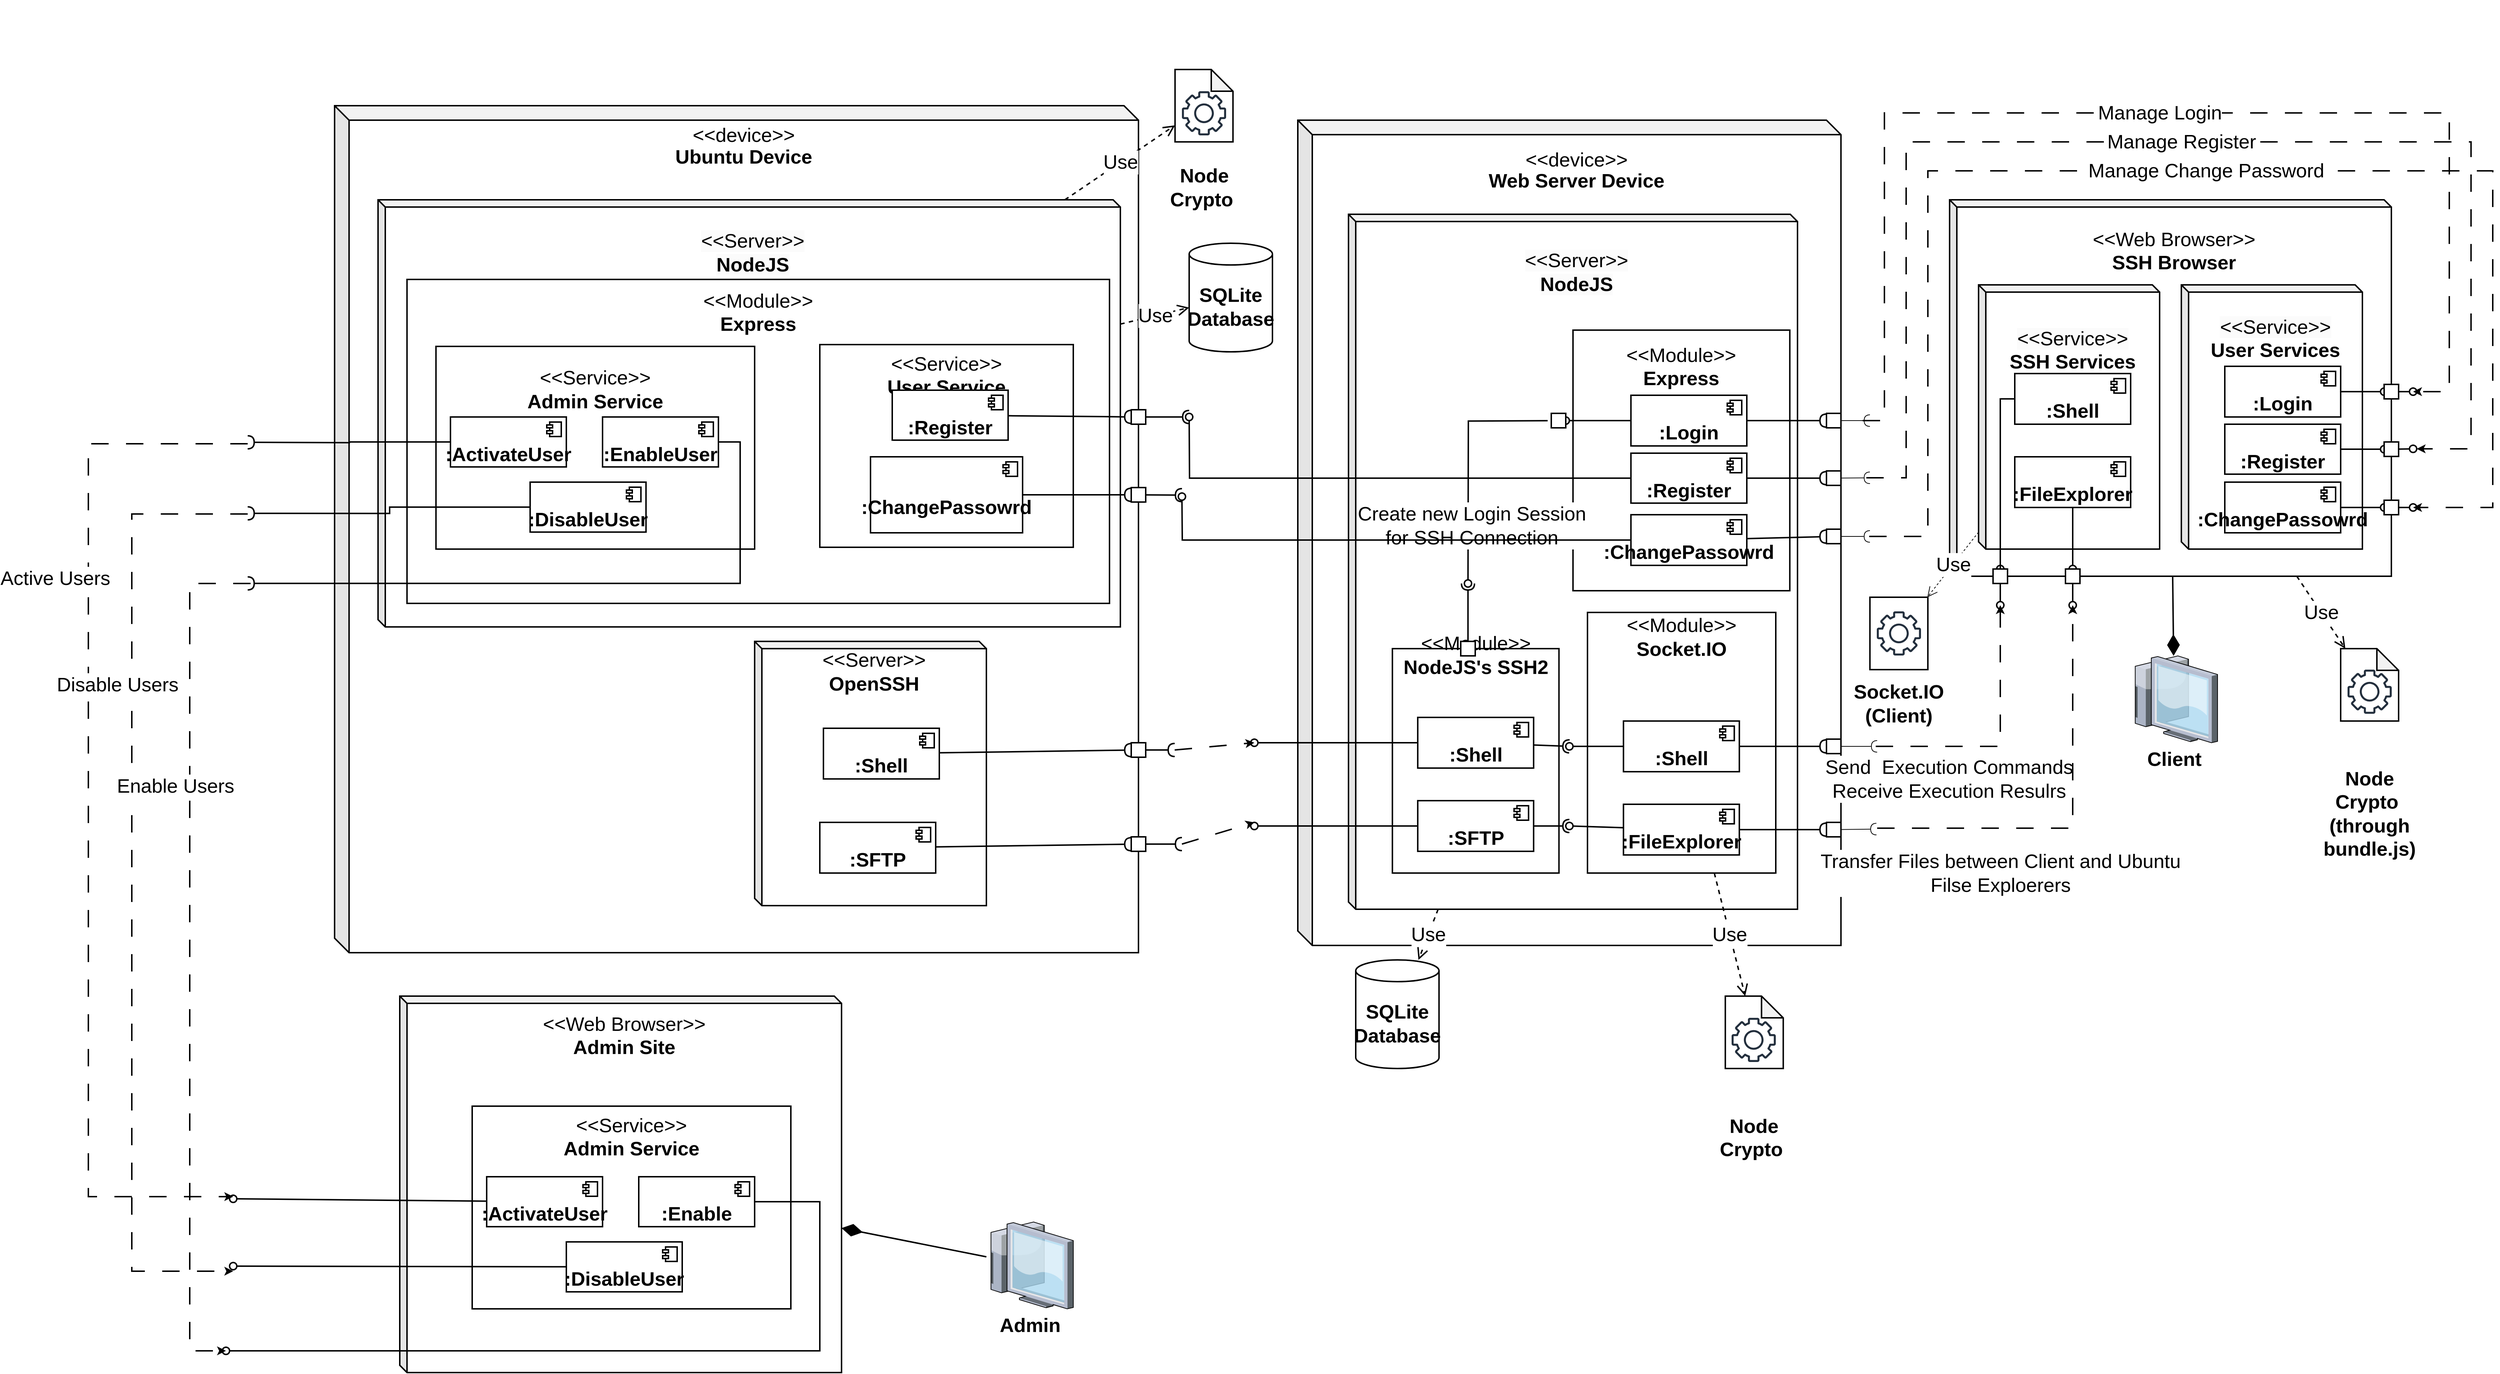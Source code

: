 <mxfile version="22.0.3" type="device">
  <diagram name="Page-1" id="hUUN8FAelFPUCbaiZkM4">
    <mxGraphModel dx="6020" dy="2780" grid="1" gridSize="10" guides="1" tooltips="1" connect="1" arrows="1" fold="1" page="1" pageScale="1" pageWidth="850" pageHeight="1100" math="0" shadow="0">
      <root>
        <mxCell id="0" />
        <mxCell id="1" parent="0" />
        <mxCell id="W9uP09nyZqQxqJw9H2iH-1" value="Client" style="verticalLabelPosition=bottom;sketch=0;aspect=fixed;html=1;verticalAlign=top;strokeColor=none;align=center;outlineConnect=0;shape=mxgraph.citrix.thin_client;fontSize=27;fontStyle=1;labelBorderColor=none;strokeWidth=2;" parent="1" vertex="1">
          <mxGeometry x="2020" y="980" width="120" height="120" as="geometry" />
        </mxCell>
        <mxCell id="W9uP09nyZqQxqJw9H2iH-2" value="&lt;p style=&quot;line-height: 110%; font-size: 27px;&quot;&gt;&amp;lt;&amp;lt;device&amp;gt;&amp;gt;&lt;br style=&quot;border-color: var(--border-color); font-size: 27px;&quot;&gt;&lt;b style=&quot;border-color: var(--border-color); font-size: 27px;&quot;&gt;Web Server Device&lt;/b&gt;&lt;br style=&quot;font-size: 27px;&quot;&gt;&lt;/p&gt;&lt;p style=&quot;line-height: 110%; font-size: 27px;&quot;&gt;&lt;br style=&quot;font-size: 27px;&quot;&gt;&lt;/p&gt;&lt;p style=&quot;line-height: 110%; font-size: 27px;&quot;&gt;&lt;b style=&quot;border-color: var(--border-color); font-size: 27px;&quot;&gt;&lt;br style=&quot;font-size: 27px;&quot;&gt;&lt;/b&gt;&lt;/p&gt;&lt;p style=&quot;line-height: 110%; font-size: 27px;&quot;&gt;&lt;b style=&quot;border-color: var(--border-color); font-size: 27px;&quot;&gt;&lt;br style=&quot;font-size: 27px;&quot;&gt;&lt;/b&gt;&lt;/p&gt;&lt;p style=&quot;line-height: 110%; font-size: 27px;&quot;&gt;&lt;br style=&quot;font-size: 27px;&quot;&gt;&lt;/p&gt;&lt;p style=&quot;line-height: 110%; font-size: 27px;&quot;&gt;&lt;br style=&quot;font-size: 27px;&quot;&gt;&lt;/p&gt;&lt;p style=&quot;line-height: 110%; font-size: 27px;&quot;&gt;&lt;br style=&quot;font-size: 27px;&quot;&gt;&lt;/p&gt;&lt;p style=&quot;line-height: 110%; font-size: 27px;&quot;&gt;&lt;br style=&quot;font-size: 27px;&quot;&gt;&lt;/p&gt;&lt;p style=&quot;line-height: 110%; font-size: 27px;&quot;&gt;&lt;br style=&quot;font-size: 27px;&quot;&gt;&lt;/p&gt;&lt;p style=&quot;line-height: 110%; font-size: 27px;&quot;&gt;&lt;br style=&quot;font-size: 27px;&quot;&gt;&lt;/p&gt;&lt;p style=&quot;line-height: 110%; font-size: 27px;&quot;&gt;&lt;br style=&quot;font-size: 27px;&quot;&gt;&lt;/p&gt;&lt;p style=&quot;line-height: 110%; font-size: 27px;&quot;&gt;&lt;br style=&quot;font-size: 27px;&quot;&gt;&lt;/p&gt;&lt;p style=&quot;line-height: 110%; font-size: 27px;&quot;&gt;&lt;br style=&quot;font-size: 27px;&quot;&gt;&lt;/p&gt;&lt;p style=&quot;line-height: 110%; font-size: 27px;&quot;&gt;&lt;br style=&quot;font-size: 27px;&quot;&gt;&lt;/p&gt;&lt;p style=&quot;line-height: 110%; font-size: 27px;&quot;&gt;&lt;br style=&quot;font-size: 27px;&quot;&gt;&lt;/p&gt;&lt;p style=&quot;line-height: 110%; font-size: 27px;&quot;&gt;&lt;br style=&quot;font-size: 27px;&quot;&gt;&lt;/p&gt;&lt;p style=&quot;line-height: 110%; font-size: 27px;&quot;&gt;&lt;br style=&quot;font-size: 27px;&quot;&gt;&lt;/p&gt;&lt;p style=&quot;line-height: 110%; font-size: 27px;&quot;&gt;&lt;br style=&quot;font-size: 27px;&quot;&gt;&lt;/p&gt;&lt;p style=&quot;line-height: 110%; font-size: 27px;&quot;&gt;&lt;br&gt;&lt;/p&gt;" style="shape=cube;whiteSpace=wrap;html=1;boundedLbl=1;backgroundOutline=1;darkOpacity=0.05;darkOpacity2=0.1;size=20;fontSize=27;labelBorderColor=none;strokeWidth=2;" parent="1" vertex="1">
          <mxGeometry x="870" y="240" width="750" height="1140" as="geometry" />
        </mxCell>
        <mxCell id="W9uP09nyZqQxqJw9H2iH-3" value="&lt;br style=&quot;font-size: 27px;&quot;&gt;&lt;span style=&quot;color: rgb(0, 0, 0); font-family: Helvetica; font-size: 27px; font-style: normal; font-variant-ligatures: normal; font-variant-caps: normal; font-weight: 400; letter-spacing: normal; orphans: 2; text-align: center; text-indent: 0px; text-transform: none; widows: 2; word-spacing: 0px; -webkit-text-stroke-width: 0px; background-color: rgb(251, 251, 251); text-decoration-thickness: initial; text-decoration-style: initial; text-decoration-color: initial; float: none; display: inline !important;&quot;&gt;&amp;lt;&amp;lt;Server&amp;gt;&amp;gt;&lt;/span&gt;&lt;br style=&quot;border-color: var(--border-color); color: rgb(0, 0, 0); font-family: Helvetica; font-size: 27px; font-style: normal; font-variant-ligatures: normal; font-variant-caps: normal; font-weight: 400; letter-spacing: normal; orphans: 2; text-align: center; text-indent: 0px; text-transform: none; widows: 2; word-spacing: 0px; -webkit-text-stroke-width: 0px; background-color: rgb(251, 251, 251); text-decoration-thickness: initial; text-decoration-style: initial; text-decoration-color: initial;&quot;&gt;&lt;b style=&quot;border-color: var(--border-color); color: rgb(0, 0, 0); font-family: Helvetica; font-size: 27px; font-style: normal; font-variant-ligatures: normal; font-variant-caps: normal; letter-spacing: normal; orphans: 2; text-align: center; text-indent: 0px; text-transform: none; widows: 2; word-spacing: 0px; -webkit-text-stroke-width: 0px; background-color: rgb(251, 251, 251); text-decoration-thickness: initial; text-decoration-style: initial; text-decoration-color: initial;&quot;&gt;NodeJS&lt;/b&gt;&lt;br style=&quot;font-size: 27px;&quot;&gt;&lt;br style=&quot;font-size: 27px;&quot;&gt;&lt;br style=&quot;font-size: 27px;&quot;&gt;&lt;br style=&quot;font-size: 27px;&quot;&gt;&lt;br style=&quot;font-size: 27px;&quot;&gt;&lt;br style=&quot;font-size: 27px;&quot;&gt;&lt;br style=&quot;font-size: 27px;&quot;&gt;&lt;br style=&quot;font-size: 27px;&quot;&gt;&lt;br style=&quot;font-size: 27px;&quot;&gt;&lt;br style=&quot;font-size: 27px;&quot;&gt;&lt;br style=&quot;font-size: 27px;&quot;&gt;&lt;br style=&quot;font-size: 27px;&quot;&gt;&lt;br style=&quot;font-size: 27px;&quot;&gt;&lt;br style=&quot;font-size: 27px;&quot;&gt;&lt;br style=&quot;font-size: 27px;&quot;&gt;&lt;br style=&quot;font-size: 27px;&quot;&gt;&lt;br style=&quot;font-size: 27px;&quot;&gt;&lt;br style=&quot;font-size: 27px;&quot;&gt;&lt;br style=&quot;font-size: 27px;&quot;&gt;&lt;br style=&quot;font-size: 27px;&quot;&gt;&lt;br style=&quot;font-size: 27px;&quot;&gt;&lt;br style=&quot;font-size: 27px;&quot;&gt;&lt;br style=&quot;font-size: 27px;&quot;&gt;&lt;br style=&quot;font-size: 27px;&quot;&gt;&lt;br style=&quot;font-size: 27px;&quot;&gt;&lt;br style=&quot;font-size: 27px;&quot;&gt;&lt;br style=&quot;font-size: 27px;&quot;&gt;" style="shape=cube;whiteSpace=wrap;html=1;boundedLbl=1;backgroundOutline=1;darkOpacity=0.05;darkOpacity2=0.1;size=10;fontSize=27;labelBorderColor=none;strokeWidth=2;" parent="1" vertex="1">
          <mxGeometry x="940" y="370" width="620" height="960" as="geometry" />
        </mxCell>
        <mxCell id="W9uP09nyZqQxqJw9H2iH-4" value="&lt;span style=&quot;font-size: 27px;&quot;&gt;&amp;lt;&amp;lt;Module&amp;gt;&amp;gt;&lt;br style=&quot;font-size: 27px;&quot;&gt;&lt;b style=&quot;font-size: 27px;&quot;&gt;NodeJS&#39;s SSH2&lt;br style=&quot;font-size: 27px;&quot;&gt;&lt;br style=&quot;font-size: 27px;&quot;&gt;&lt;br style=&quot;font-size: 27px;&quot;&gt;&lt;br style=&quot;font-size: 27px;&quot;&gt;&lt;br style=&quot;font-size: 27px;&quot;&gt;&lt;br style=&quot;font-size: 27px;&quot;&gt;&lt;br style=&quot;font-size: 27px;&quot;&gt;&lt;br style=&quot;font-size: 27px;&quot;&gt;&lt;br style=&quot;font-size: 27px;&quot;&gt;&lt;br style=&quot;font-size: 27px;&quot;&gt;&lt;/b&gt;&lt;/span&gt;" style="rounded=0;whiteSpace=wrap;html=1;fontSize=27;labelBorderColor=none;strokeWidth=2;" parent="1" vertex="1">
          <mxGeometry x="1000.63" y="970" width="230" height="310" as="geometry" />
        </mxCell>
        <mxCell id="W9uP09nyZqQxqJw9H2iH-5" value="&lt;span style=&quot;font-size: 27px;&quot;&gt;&amp;lt;&amp;lt;Module&amp;gt;&amp;gt;&lt;br style=&quot;font-size: 27px;&quot;&gt;&lt;b style=&quot;font-size: 27px;&quot;&gt;Express&lt;br style=&quot;font-size: 27px;&quot;&gt;&lt;br style=&quot;font-size: 27px;&quot;&gt;&lt;br style=&quot;font-size: 27px;&quot;&gt;&lt;br style=&quot;font-size: 27px;&quot;&gt;&lt;br style=&quot;font-size: 27px;&quot;&gt;&lt;br style=&quot;font-size: 27px;&quot;&gt;&lt;br style=&quot;font-size: 27px;&quot;&gt;&lt;br style=&quot;font-size: 27px;&quot;&gt;&lt;br style=&quot;font-size: 27px;&quot;&gt;&lt;/b&gt;&lt;/span&gt;" style="rounded=0;whiteSpace=wrap;html=1;fontSize=27;labelBorderColor=none;strokeWidth=2;" parent="1" vertex="1">
          <mxGeometry x="1250" y="530" width="299.37" height="360" as="geometry" />
        </mxCell>
        <mxCell id="W9uP09nyZqQxqJw9H2iH-6" value="&lt;span style=&quot;font-size: 27px;&quot;&gt;&amp;lt;&amp;lt;Module&amp;gt;&amp;gt;&lt;br style=&quot;font-size: 27px;&quot;&gt;&lt;b style=&quot;font-size: 27px;&quot;&gt;Socket.IO&lt;br style=&quot;font-size: 27px;&quot;&gt;&lt;br style=&quot;font-size: 27px;&quot;&gt;&lt;br style=&quot;font-size: 27px;&quot;&gt;&lt;br style=&quot;font-size: 27px;&quot;&gt;&lt;br style=&quot;font-size: 27px;&quot;&gt;&lt;br style=&quot;font-size: 27px;&quot;&gt;&lt;br style=&quot;font-size: 27px;&quot;&gt;&lt;br style=&quot;font-size: 27px;&quot;&gt;&lt;br style=&quot;font-size: 27px;&quot;&gt;&lt;br style=&quot;font-size: 27px;&quot;&gt;&lt;/b&gt;&lt;/span&gt;" style="rounded=0;whiteSpace=wrap;html=1;fontSize=27;labelBorderColor=none;strokeWidth=2;" parent="1" vertex="1">
          <mxGeometry x="1270" y="920" width="260" height="360" as="geometry" />
        </mxCell>
        <mxCell id="W9uP09nyZqQxqJw9H2iH-8" value="&amp;lt;&amp;lt;Web Browser&amp;gt;&amp;gt;&lt;br style=&quot;border-color: var(--border-color); font-size: 27px;&quot;&gt;&lt;b style=&quot;font-size: 27px;&quot;&gt;SSH Browser&lt;br style=&quot;font-size: 27px;&quot;&gt;&lt;br style=&quot;font-size: 27px;&quot;&gt;&lt;br style=&quot;font-size: 27px;&quot;&gt;&lt;br style=&quot;font-size: 27px;&quot;&gt;&lt;br style=&quot;font-size: 27px;&quot;&gt;&lt;br style=&quot;font-size: 27px;&quot;&gt;&lt;br style=&quot;font-size: 27px;&quot;&gt;&lt;br style=&quot;font-size: 27px;&quot;&gt;&lt;br style=&quot;font-size: 27px;&quot;&gt;&lt;br style=&quot;font-size: 27px;&quot;&gt;&lt;br style=&quot;font-size: 27px;&quot;&gt;&lt;br style=&quot;font-size: 27px;&quot;&gt;&lt;br style=&quot;font-size: 27px;&quot;&gt;&lt;/b&gt;" style="shape=cube;whiteSpace=wrap;html=1;boundedLbl=1;backgroundOutline=1;darkOpacity=0.05;darkOpacity2=0.1;size=10;fontSize=27;labelBorderColor=none;strokeWidth=2;" parent="1" vertex="1">
          <mxGeometry x="1770" y="350" width="610" height="520" as="geometry" />
        </mxCell>
        <mxCell id="W9uP09nyZqQxqJw9H2iH-9" value="" style="endArrow=diamondThin;endFill=1;endSize=24;html=1;rounded=0;fontSize=27;labelBorderColor=none;strokeWidth=2;" parent="1" source="W9uP09nyZqQxqJw9H2iH-8" target="W9uP09nyZqQxqJw9H2iH-1" edge="1">
          <mxGeometry width="160" relative="1" as="geometry">
            <mxPoint x="1560" y="850" as="sourcePoint" />
            <mxPoint x="1560" y="990" as="targetPoint" />
          </mxGeometry>
        </mxCell>
        <mxCell id="W9uP09nyZqQxqJw9H2iH-12" value="&lt;p style=&quot;line-height: 110%; font-size: 27px;&quot;&gt;&amp;lt;&amp;lt;device&amp;gt;&amp;gt;&lt;br style=&quot;border-color: var(--border-color); font-size: 27px;&quot;&gt;&lt;b style=&quot;border-color: var(--border-color); font-size: 27px;&quot;&gt;Ubuntu Device&lt;/b&gt;&lt;br style=&quot;font-size: 27px;&quot;&gt;&lt;/p&gt;&lt;p style=&quot;line-height: 110%; font-size: 27px;&quot;&gt;&lt;b style=&quot;border-color: var(--border-color); font-size: 27px;&quot;&gt;&lt;br style=&quot;font-size: 27px;&quot;&gt;&lt;/b&gt;&lt;/p&gt;&lt;p style=&quot;line-height: 110%; font-size: 27px;&quot;&gt;&lt;b style=&quot;border-color: var(--border-color); font-size: 27px;&quot;&gt;&lt;br style=&quot;font-size: 27px;&quot;&gt;&lt;/b&gt;&lt;/p&gt;&lt;p style=&quot;line-height: 110%; font-size: 27px;&quot;&gt;&lt;b style=&quot;border-color: var(--border-color); font-size: 27px;&quot;&gt;&lt;br style=&quot;font-size: 27px;&quot;&gt;&lt;/b&gt;&lt;/p&gt;&lt;p style=&quot;line-height: 110%; font-size: 27px;&quot;&gt;&lt;b style=&quot;border-color: var(--border-color); font-size: 27px;&quot;&gt;&lt;br style=&quot;font-size: 27px;&quot;&gt;&lt;/b&gt;&lt;/p&gt;&lt;p style=&quot;line-height: 110%; font-size: 27px;&quot;&gt;&lt;b style=&quot;border-color: var(--border-color); font-size: 27px;&quot;&gt;&lt;br style=&quot;font-size: 27px;&quot;&gt;&lt;/b&gt;&lt;/p&gt;&lt;p style=&quot;line-height: 110%; font-size: 27px;&quot;&gt;&lt;b style=&quot;border-color: var(--border-color); font-size: 27px;&quot;&gt;&lt;br style=&quot;font-size: 27px;&quot;&gt;&lt;/b&gt;&lt;/p&gt;&lt;p style=&quot;line-height: 110%; font-size: 27px;&quot;&gt;&lt;b style=&quot;border-color: var(--border-color); font-size: 27px;&quot;&gt;&lt;br style=&quot;font-size: 27px;&quot;&gt;&lt;/b&gt;&lt;/p&gt;&lt;p style=&quot;line-height: 110%; font-size: 27px;&quot;&gt;&lt;b style=&quot;border-color: var(--border-color); font-size: 27px;&quot;&gt;&lt;br style=&quot;font-size: 27px;&quot;&gt;&lt;/b&gt;&lt;/p&gt;&lt;p style=&quot;line-height: 110%; font-size: 27px;&quot;&gt;&lt;b style=&quot;border-color: var(--border-color); font-size: 27px;&quot;&gt;&lt;br style=&quot;font-size: 27px;&quot;&gt;&lt;/b&gt;&lt;/p&gt;&lt;p style=&quot;line-height: 110%; font-size: 27px;&quot;&gt;&lt;b style=&quot;border-color: var(--border-color); font-size: 27px;&quot;&gt;&lt;br style=&quot;font-size: 27px;&quot;&gt;&lt;/b&gt;&lt;/p&gt;&lt;p style=&quot;line-height: 110%; font-size: 27px;&quot;&gt;&lt;b style=&quot;border-color: var(--border-color); font-size: 27px;&quot;&gt;&lt;br style=&quot;font-size: 27px;&quot;&gt;&lt;/b&gt;&lt;/p&gt;&lt;p style=&quot;line-height: 110%; font-size: 27px;&quot;&gt;&lt;b style=&quot;border-color: var(--border-color); font-size: 27px;&quot;&gt;&lt;br style=&quot;font-size: 27px;&quot;&gt;&lt;/b&gt;&lt;/p&gt;&lt;p style=&quot;line-height: 110%; font-size: 27px;&quot;&gt;&lt;b style=&quot;border-color: var(--border-color); font-size: 27px;&quot;&gt;&lt;br style=&quot;font-size: 27px;&quot;&gt;&lt;/b&gt;&lt;/p&gt;&lt;p style=&quot;line-height: 110%; font-size: 27px;&quot;&gt;&lt;b style=&quot;border-color: var(--border-color); font-size: 27px;&quot;&gt;&lt;br style=&quot;font-size: 27px;&quot;&gt;&lt;/b&gt;&lt;/p&gt;&lt;p style=&quot;line-height: 110%; font-size: 27px;&quot;&gt;&lt;b style=&quot;border-color: var(--border-color); font-size: 27px;&quot;&gt;&lt;br style=&quot;font-size: 27px;&quot;&gt;&lt;/b&gt;&lt;/p&gt;&lt;p style=&quot;line-height: 110%; font-size: 27px;&quot;&gt;&lt;b style=&quot;border-color: var(--border-color); font-size: 27px;&quot;&gt;&lt;br style=&quot;font-size: 27px;&quot;&gt;&lt;/b&gt;&lt;/p&gt;&lt;p style=&quot;line-height: 110%; font-size: 27px;&quot;&gt;&lt;br style=&quot;font-size: 27px;&quot;&gt;&lt;/p&gt;&lt;p style=&quot;line-height: 110%; font-size: 27px;&quot;&gt;&lt;br style=&quot;font-size: 27px;&quot;&gt;&lt;/p&gt;&lt;p style=&quot;line-height: 110%; font-size: 27px;&quot;&gt;&lt;br&gt;&lt;/p&gt;" style="shape=cube;whiteSpace=wrap;html=1;boundedLbl=1;backgroundOutline=1;darkOpacity=0.05;darkOpacity2=0.1;size=20;fontSize=27;labelBorderColor=none;strokeWidth=2;" parent="1" vertex="1">
          <mxGeometry x="-460" y="220" width="1110" height="1170" as="geometry" />
        </mxCell>
        <mxCell id="W9uP09nyZqQxqJw9H2iH-13" value="&amp;lt;&amp;lt;Server&amp;gt;&amp;gt;&lt;br style=&quot;font-size: 27px;&quot;&gt;&lt;b style=&quot;font-size: 27px;&quot;&gt;OpenSSH&lt;br style=&quot;font-size: 27px;&quot;&gt;&lt;br style=&quot;font-size: 27px;&quot;&gt;&lt;br style=&quot;font-size: 27px;&quot;&gt;&lt;br style=&quot;font-size: 27px;&quot;&gt;&lt;br style=&quot;font-size: 27px;&quot;&gt;&lt;br style=&quot;font-size: 27px;&quot;&gt;&lt;br style=&quot;font-size: 27px;&quot;&gt;&lt;br style=&quot;font-size: 27px;&quot;&gt;&lt;br style=&quot;font-size: 27px;&quot;&gt;&lt;br style=&quot;font-size: 27px;&quot;&gt;&lt;/b&gt;" style="shape=cube;whiteSpace=wrap;html=1;boundedLbl=1;backgroundOutline=1;darkOpacity=0.05;darkOpacity2=0.1;size=10;fontSize=27;labelBorderColor=none;strokeWidth=2;" parent="1" vertex="1">
          <mxGeometry x="120" y="960" width="320" height="365" as="geometry" />
        </mxCell>
        <mxCell id="W9uP09nyZqQxqJw9H2iH-35" value="&lt;br style=&quot;font-size: 27px;&quot;&gt;&lt;span style=&quot;color: rgb(0, 0, 0); font-family: Helvetica; font-size: 27px; font-style: normal; font-variant-ligatures: normal; font-variant-caps: normal; font-weight: 400; letter-spacing: normal; orphans: 2; text-align: center; text-indent: 0px; text-transform: none; widows: 2; word-spacing: 0px; -webkit-text-stroke-width: 0px; background-color: rgb(251, 251, 251); text-decoration-thickness: initial; text-decoration-style: initial; text-decoration-color: initial; float: none; display: inline !important;&quot;&gt;&amp;lt;&amp;lt;Service&amp;gt;&amp;gt;&lt;/span&gt;&lt;br style=&quot;border-color: var(--border-color); color: rgb(0, 0, 0); font-family: Helvetica; font-size: 27px; font-style: normal; font-variant-ligatures: normal; font-variant-caps: normal; font-weight: 400; letter-spacing: normal; orphans: 2; text-align: center; text-indent: 0px; text-transform: none; widows: 2; word-spacing: 0px; -webkit-text-stroke-width: 0px; background-color: rgb(251, 251, 251); text-decoration-thickness: initial; text-decoration-style: initial; text-decoration-color: initial;&quot;&gt;&lt;b style=&quot;font-size: 27px;&quot;&gt;User Services&lt;/b&gt;&lt;br style=&quot;font-size: 27px;&quot;&gt;&lt;br style=&quot;font-size: 27px;&quot;&gt;&lt;br style=&quot;font-size: 27px;&quot;&gt;&lt;br style=&quot;font-size: 27px;&quot;&gt;&lt;br style=&quot;font-size: 27px;&quot;&gt;&lt;br style=&quot;font-size: 27px;&quot;&gt;&lt;br style=&quot;font-size: 27px;&quot;&gt;&lt;br style=&quot;font-size: 27px;&quot;&gt;&lt;br style=&quot;font-size: 27px;&quot;&gt;" style="shape=cube;whiteSpace=wrap;html=1;boundedLbl=1;backgroundOutline=1;darkOpacity=0.05;darkOpacity2=0.1;size=10;fontSize=27;labelBorderColor=none;strokeWidth=2;" parent="1" vertex="1">
          <mxGeometry x="2090" y="467.5" width="250" height="365" as="geometry" />
        </mxCell>
        <mxCell id="W9uP09nyZqQxqJw9H2iH-29" value="&lt;br style=&quot;font-size: 27px;&quot;&gt;&lt;b style=&quot;font-size: 27px;&quot;&gt;:Login&lt;/b&gt;" style="html=1;dropTarget=0;whiteSpace=wrap;fontSize=27;labelBorderColor=none;strokeWidth=2;" parent="1" vertex="1">
          <mxGeometry x="2150" y="580" width="160" height="70" as="geometry" />
        </mxCell>
        <mxCell id="W9uP09nyZqQxqJw9H2iH-30" value="" style="shape=module;jettyWidth=8;jettyHeight=4;fontSize=27;labelBorderColor=none;strokeWidth=2;" parent="W9uP09nyZqQxqJw9H2iH-29" vertex="1">
          <mxGeometry x="1" width="20" height="20" relative="1" as="geometry">
            <mxPoint x="-27" y="7" as="offset" />
          </mxGeometry>
        </mxCell>
        <mxCell id="W9uP09nyZqQxqJw9H2iH-31" value="&lt;br style=&quot;font-size: 27px;&quot;&gt;&lt;b style=&quot;font-size: 27px;&quot;&gt;:Register&lt;/b&gt;" style="html=1;dropTarget=0;whiteSpace=wrap;fontSize=27;labelBorderColor=none;strokeWidth=2;" parent="1" vertex="1">
          <mxGeometry x="2150" y="660" width="160" height="69" as="geometry" />
        </mxCell>
        <mxCell id="W9uP09nyZqQxqJw9H2iH-32" value="" style="shape=module;jettyWidth=8;jettyHeight=4;fontSize=27;labelBorderColor=none;strokeWidth=2;" parent="W9uP09nyZqQxqJw9H2iH-31" vertex="1">
          <mxGeometry x="1" width="20" height="20" relative="1" as="geometry">
            <mxPoint x="-27" y="7" as="offset" />
          </mxGeometry>
        </mxCell>
        <mxCell id="W9uP09nyZqQxqJw9H2iH-33" value="&lt;br style=&quot;font-size: 27px;&quot;&gt;&lt;b style=&quot;font-size: 27px;&quot;&gt;:ChangePassowrd&lt;/b&gt;" style="html=1;dropTarget=0;whiteSpace=wrap;fontSize=27;labelBorderColor=none;strokeWidth=2;" parent="1" vertex="1">
          <mxGeometry x="2150" y="740" width="160" height="70" as="geometry" />
        </mxCell>
        <mxCell id="W9uP09nyZqQxqJw9H2iH-34" value="" style="shape=module;jettyWidth=8;jettyHeight=4;fontSize=27;labelBorderColor=none;strokeWidth=2;" parent="W9uP09nyZqQxqJw9H2iH-33" vertex="1">
          <mxGeometry x="1" width="20" height="20" relative="1" as="geometry">
            <mxPoint x="-27" y="7" as="offset" />
          </mxGeometry>
        </mxCell>
        <mxCell id="W9uP09nyZqQxqJw9H2iH-36" value="&lt;br style=&quot;font-size: 27px;&quot;&gt;&lt;span style=&quot;color: rgb(0, 0, 0); font-family: Helvetica; font-size: 27px; font-style: normal; font-variant-ligatures: normal; font-variant-caps: normal; font-weight: 400; letter-spacing: normal; orphans: 2; text-align: center; text-indent: 0px; text-transform: none; widows: 2; word-spacing: 0px; -webkit-text-stroke-width: 0px; background-color: rgb(251, 251, 251); text-decoration-thickness: initial; text-decoration-style: initial; text-decoration-color: initial; float: none; display: inline !important;&quot;&gt;&amp;lt;&amp;lt;Service&amp;gt;&amp;gt;&lt;/span&gt;&lt;br style=&quot;border-color: var(--border-color); color: rgb(0, 0, 0); font-family: Helvetica; font-size: 27px; font-style: normal; font-variant-ligatures: normal; font-variant-caps: normal; font-weight: 400; letter-spacing: normal; orphans: 2; text-align: center; text-indent: 0px; text-transform: none; widows: 2; word-spacing: 0px; -webkit-text-stroke-width: 0px; background-color: rgb(251, 251, 251); text-decoration-thickness: initial; text-decoration-style: initial; text-decoration-color: initial;&quot;&gt;&lt;b style=&quot;font-size: 27px;&quot;&gt;SSH Services&lt;/b&gt;&lt;br style=&quot;font-size: 27px;&quot;&gt;&lt;br style=&quot;font-size: 27px;&quot;&gt;&lt;br style=&quot;font-size: 27px;&quot;&gt;&lt;br style=&quot;font-size: 27px;&quot;&gt;&lt;br style=&quot;font-size: 27px;&quot;&gt;&lt;br style=&quot;font-size: 27px;&quot;&gt;&lt;br style=&quot;font-size: 27px;&quot;&gt;&lt;br style=&quot;font-size: 27px;&quot;&gt;" style="shape=cube;whiteSpace=wrap;html=1;boundedLbl=1;backgroundOutline=1;darkOpacity=0.05;darkOpacity2=0.1;size=10;fontSize=27;labelBorderColor=none;strokeWidth=2;" parent="1" vertex="1">
          <mxGeometry x="1810" y="467.5" width="250" height="365" as="geometry" />
        </mxCell>
        <mxCell id="W9uP09nyZqQxqJw9H2iH-37" value="&lt;br style=&quot;font-size: 27px;&quot;&gt;&lt;b style=&quot;font-size: 27px;&quot;&gt;:Shell&lt;/b&gt;" style="html=1;dropTarget=0;whiteSpace=wrap;fontSize=27;labelBorderColor=none;strokeWidth=2;" parent="1" vertex="1">
          <mxGeometry x="1860" y="590" width="160" height="70" as="geometry" />
        </mxCell>
        <mxCell id="W9uP09nyZqQxqJw9H2iH-38" value="" style="shape=module;jettyWidth=8;jettyHeight=4;fontSize=27;labelBorderColor=none;strokeWidth=2;" parent="W9uP09nyZqQxqJw9H2iH-37" vertex="1">
          <mxGeometry x="1" width="20" height="20" relative="1" as="geometry">
            <mxPoint x="-27" y="7" as="offset" />
          </mxGeometry>
        </mxCell>
        <mxCell id="W9uP09nyZqQxqJw9H2iH-39" value="&lt;br style=&quot;font-size: 27px;&quot;&gt;&lt;b style=&quot;font-size: 27px;&quot;&gt;:FileExplorer&lt;/b&gt;" style="html=1;dropTarget=0;whiteSpace=wrap;fontSize=27;labelBorderColor=none;strokeWidth=2;" parent="1" vertex="1">
          <mxGeometry x="1860" y="705" width="160" height="70" as="geometry" />
        </mxCell>
        <mxCell id="W9uP09nyZqQxqJw9H2iH-40" value="" style="shape=module;jettyWidth=8;jettyHeight=4;fontSize=27;labelBorderColor=none;strokeWidth=2;" parent="W9uP09nyZqQxqJw9H2iH-39" vertex="1">
          <mxGeometry x="1" width="20" height="20" relative="1" as="geometry">
            <mxPoint x="-27" y="7" as="offset" />
          </mxGeometry>
        </mxCell>
        <mxCell id="W9uP09nyZqQxqJw9H2iH-44" value="" style="rounded=0;orthogonalLoop=1;jettySize=auto;html=1;endArrow=oval;endFill=0;sketch=0;sourcePerimeterSpacing=0;targetPerimeterSpacing=0;endSize=10;fontSize=27;labelBorderColor=none;strokeWidth=2;" parent="1" source="W9uP09nyZqQxqJw9H2iH-96" edge="1">
          <mxGeometry relative="1" as="geometry">
            <mxPoint x="2410" y="608" as="sourcePoint" />
            <mxPoint x="2410" y="615" as="targetPoint" />
          </mxGeometry>
        </mxCell>
        <mxCell id="W9uP09nyZqQxqJw9H2iH-45" value="" style="ellipse;whiteSpace=wrap;html=1;align=center;aspect=fixed;fillColor=none;strokeColor=none;resizable=0;perimeter=centerPerimeter;rotatable=0;allowArrows=0;points=[];outlineConnect=1;fontSize=27;labelBorderColor=none;strokeWidth=2;" parent="1" vertex="1">
          <mxGeometry x="2425" y="603" width="10" height="10" as="geometry" />
        </mxCell>
        <mxCell id="W9uP09nyZqQxqJw9H2iH-46" value="" style="rounded=0;orthogonalLoop=1;jettySize=auto;html=1;endArrow=oval;endFill=0;sketch=0;sourcePerimeterSpacing=0;targetPerimeterSpacing=0;endSize=10;fontSize=27;labelBorderColor=none;strokeWidth=2;" parent="1" source="W9uP09nyZqQxqJw9H2iH-98" edge="1">
          <mxGeometry relative="1" as="geometry">
            <mxPoint x="2320" y="705" as="sourcePoint" />
            <mxPoint x="2410" y="694" as="targetPoint" />
          </mxGeometry>
        </mxCell>
        <mxCell id="W9uP09nyZqQxqJw9H2iH-47" value="" style="rounded=0;orthogonalLoop=1;jettySize=auto;html=1;endArrow=oval;endFill=0;sketch=0;sourcePerimeterSpacing=0;targetPerimeterSpacing=0;endSize=10;fontSize=27;labelBorderColor=none;strokeWidth=2;" parent="1" source="W9uP09nyZqQxqJw9H2iH-100" edge="1">
          <mxGeometry relative="1" as="geometry">
            <mxPoint x="2310" y="780" as="sourcePoint" />
            <mxPoint x="2410" y="775" as="targetPoint" />
          </mxGeometry>
        </mxCell>
        <mxCell id="W9uP09nyZqQxqJw9H2iH-48" value="" style="rounded=0;orthogonalLoop=1;jettySize=auto;html=1;endArrow=halfCircle;endFill=0;endSize=6;strokeWidth=1;sketch=0;fontSize=27;curved=1;labelBorderColor=none;" parent="1" source="W9uP09nyZqQxqJw9H2iH-102" edge="1">
          <mxGeometry relative="1" as="geometry">
            <mxPoint x="1700" y="830" as="sourcePoint" />
            <mxPoint x="1660" y="655" as="targetPoint" />
          </mxGeometry>
        </mxCell>
        <mxCell id="W9uP09nyZqQxqJw9H2iH-49" value="" style="ellipse;whiteSpace=wrap;html=1;align=center;aspect=fixed;fillColor=none;strokeColor=none;resizable=0;perimeter=centerPerimeter;rotatable=0;allowArrows=0;points=[];outlineConnect=1;fontSize=27;labelBorderColor=none;" parent="1" vertex="1">
          <mxGeometry x="1710" y="660" width="10" height="10" as="geometry" />
        </mxCell>
        <mxCell id="W9uP09nyZqQxqJw9H2iH-53" value="&lt;b&gt;&lt;br style=&quot;font-size: 27px;&quot;&gt;&lt;br style=&quot;font-size: 27px;&quot;&gt;&lt;br style=&quot;font-size: 27px;&quot;&gt;&lt;br style=&quot;font-size: 27px;&quot;&gt;&lt;br style=&quot;font-size: 27px;&quot;&gt;&lt;br style=&quot;font-size: 27px;&quot;&gt;&lt;br style=&quot;font-size: 27px;&quot;&gt;&lt;br style=&quot;font-size: 27px;&quot;&gt;&lt;br style=&quot;font-size: 27px;&quot;&gt;&lt;br style=&quot;font-size: 27px;&quot;&gt;&lt;br style=&quot;font-size: 27px;&quot;&gt;Node Crypto&amp;nbsp;&lt;br style=&quot;font-size: 27px;&quot;&gt;(through bundle.js)&lt;/b&gt;" style="shape=note;whiteSpace=wrap;html=1;backgroundOutline=1;darkOpacity=0.05;fontSize=27;labelBorderColor=none;strokeWidth=2;" parent="1" vertex="1">
          <mxGeometry x="2310" y="970" width="80" height="100" as="geometry" />
        </mxCell>
        <mxCell id="W9uP09nyZqQxqJw9H2iH-54" value="" style="sketch=0;outlineConnect=0;fontColor=#232F3E;gradientColor=none;fillColor=#232F3D;strokeColor=none;dashed=0;verticalLabelPosition=bottom;verticalAlign=top;align=center;html=1;fontSize=27;fontStyle=0;aspect=fixed;pointerEvents=1;shape=mxgraph.aws4.gear;labelBorderColor=none;strokeWidth=2;" parent="1" vertex="1">
          <mxGeometry x="2319.5" y="999" width="61" height="61" as="geometry" />
        </mxCell>
        <mxCell id="W9uP09nyZqQxqJw9H2iH-55" value="&lt;br style=&quot;font-size: 27px;&quot;&gt;&lt;b style=&quot;font-size: 27px;&quot;&gt;:Login&lt;/b&gt;" style="html=1;dropTarget=0;whiteSpace=wrap;fontSize=27;labelBorderColor=none;strokeWidth=2;" parent="1" vertex="1">
          <mxGeometry x="1330" y="620" width="160" height="70" as="geometry" />
        </mxCell>
        <mxCell id="W9uP09nyZqQxqJw9H2iH-56" value="" style="shape=module;jettyWidth=8;jettyHeight=4;fontSize=27;labelBorderColor=none;strokeWidth=2;" parent="W9uP09nyZqQxqJw9H2iH-55" vertex="1">
          <mxGeometry x="1" width="20" height="20" relative="1" as="geometry">
            <mxPoint x="-27" y="7" as="offset" />
          </mxGeometry>
        </mxCell>
        <mxCell id="W9uP09nyZqQxqJw9H2iH-57" value="&lt;br style=&quot;font-size: 27px;&quot;&gt;&lt;b style=&quot;font-size: 27px;&quot;&gt;:Register&lt;/b&gt;" style="html=1;dropTarget=0;whiteSpace=wrap;fontSize=27;labelBorderColor=none;strokeWidth=2;" parent="1" vertex="1">
          <mxGeometry x="1330" y="700" width="160" height="69" as="geometry" />
        </mxCell>
        <mxCell id="W9uP09nyZqQxqJw9H2iH-58" value="" style="shape=module;jettyWidth=8;jettyHeight=4;fontSize=27;labelBorderColor=none;strokeWidth=2;" parent="W9uP09nyZqQxqJw9H2iH-57" vertex="1">
          <mxGeometry x="1" width="20" height="20" relative="1" as="geometry">
            <mxPoint x="-27" y="7" as="offset" />
          </mxGeometry>
        </mxCell>
        <mxCell id="W9uP09nyZqQxqJw9H2iH-59" value="&lt;br style=&quot;font-size: 27px;&quot;&gt;&lt;b style=&quot;font-size: 27px;&quot;&gt;:ChangePassowrd&lt;/b&gt;" style="html=1;dropTarget=0;whiteSpace=wrap;fontSize=27;labelBorderColor=none;strokeWidth=2;" parent="1" vertex="1">
          <mxGeometry x="1330" y="785" width="160" height="70" as="geometry" />
        </mxCell>
        <mxCell id="W9uP09nyZqQxqJw9H2iH-60" value="" style="shape=module;jettyWidth=8;jettyHeight=4;fontSize=27;labelBorderColor=none;strokeWidth=2;" parent="W9uP09nyZqQxqJw9H2iH-59" vertex="1">
          <mxGeometry x="1" width="20" height="20" relative="1" as="geometry">
            <mxPoint x="-27" y="7" as="offset" />
          </mxGeometry>
        </mxCell>
        <mxCell id="W9uP09nyZqQxqJw9H2iH-67" value="" style="rounded=0;orthogonalLoop=1;jettySize=auto;html=1;endArrow=halfCircle;endFill=0;endSize=6;strokeWidth=1;sketch=0;fontSize=27;curved=1;labelBorderColor=none;" parent="1" source="W9uP09nyZqQxqJw9H2iH-104" edge="1">
          <mxGeometry relative="1" as="geometry">
            <mxPoint x="1490" y="733.67" as="sourcePoint" />
            <mxPoint x="1660" y="734" as="targetPoint" />
          </mxGeometry>
        </mxCell>
        <mxCell id="W9uP09nyZqQxqJw9H2iH-68" value="" style="rounded=0;orthogonalLoop=1;jettySize=auto;html=1;endArrow=halfCircle;endFill=0;endSize=6;strokeWidth=1;sketch=0;fontSize=27;curved=1;labelBorderColor=none;" parent="1" source="W9uP09nyZqQxqJw9H2iH-106" edge="1">
          <mxGeometry relative="1" as="geometry">
            <mxPoint x="1480" y="832.5" as="sourcePoint" />
            <mxPoint x="1660" y="815" as="targetPoint" />
          </mxGeometry>
        </mxCell>
        <mxCell id="W9uP09nyZqQxqJw9H2iH-70" value="&lt;b&gt;&lt;br style=&quot;font-size: 27px;&quot;&gt;&lt;br style=&quot;font-size: 27px;&quot;&gt;&lt;br style=&quot;font-size: 27px;&quot;&gt;&lt;br style=&quot;font-size: 27px;&quot;&gt;&lt;br style=&quot;font-size: 27px;&quot;&gt;&lt;br style=&quot;font-size: 27px;&quot;&gt;&lt;br style=&quot;font-size: 27px;&quot;&gt;&lt;br style=&quot;font-size: 27px;&quot;&gt;&lt;br style=&quot;font-size: 27px;&quot;&gt;Node Crypto&amp;nbsp;&lt;/b&gt;" style="shape=note;whiteSpace=wrap;html=1;backgroundOutline=1;darkOpacity=0.05;fontSize=27;labelBorderColor=none;strokeWidth=2;" parent="1" vertex="1">
          <mxGeometry x="1460.31" y="1450" width="80" height="100" as="geometry" />
        </mxCell>
        <mxCell id="W9uP09nyZqQxqJw9H2iH-71" value="" style="sketch=0;outlineConnect=0;fontColor=#232F3E;gradientColor=none;fillColor=#232F3D;strokeColor=none;dashed=0;verticalLabelPosition=bottom;verticalAlign=top;align=center;html=1;fontSize=27;fontStyle=0;aspect=fixed;pointerEvents=1;shape=mxgraph.aws4.gear;labelBorderColor=none;strokeWidth=2;" parent="1" vertex="1">
          <mxGeometry x="1469" y="1480" width="61" height="61" as="geometry" />
        </mxCell>
        <mxCell id="W9uP09nyZqQxqJw9H2iH-74" value="Manage Login" style="endArrow=classic;html=1;rounded=0;edgeStyle=orthogonalEdgeStyle;dashed=1;dashPattern=12 12;fontSize=27;labelBorderColor=none;strokeWidth=2;" parent="1" edge="1">
          <mxGeometry width="50" height="50" relative="1" as="geometry">
            <mxPoint x="1650" y="655" as="sourcePoint" />
            <mxPoint x="2410" y="615" as="targetPoint" />
            <Array as="points">
              <mxPoint x="1680" y="655" />
              <mxPoint x="1680" y="230" />
              <mxPoint x="2460" y="230" />
              <mxPoint x="2460" y="615" />
            </Array>
          </mxGeometry>
        </mxCell>
        <mxCell id="W9uP09nyZqQxqJw9H2iH-81" value="Manage Register" style="endArrow=classic;html=1;rounded=0;edgeStyle=orthogonalEdgeStyle;dashed=1;dashPattern=12 12;fontSize=27;labelBorderColor=none;strokeWidth=2;" parent="1" edge="1">
          <mxGeometry width="50" height="50" relative="1" as="geometry">
            <mxPoint x="1655" y="734" as="sourcePoint" />
            <mxPoint x="2415" y="694" as="targetPoint" />
            <Array as="points">
              <mxPoint x="1710" y="734" />
              <mxPoint x="1710" y="270" />
              <mxPoint x="2490" y="270" />
              <mxPoint x="2490" y="694" />
            </Array>
          </mxGeometry>
        </mxCell>
        <mxCell id="W9uP09nyZqQxqJw9H2iH-84" value="Manage Change Password" style="endArrow=classic;html=1;rounded=0;edgeStyle=orthogonalEdgeStyle;dashed=1;dashPattern=12 12;fontSize=27;labelBorderColor=none;strokeWidth=2;" parent="1" edge="1">
          <mxGeometry x="-0.001" width="50" height="50" relative="1" as="geometry">
            <mxPoint x="1659" y="815" as="sourcePoint" />
            <mxPoint x="2410" y="775" as="targetPoint" />
            <Array as="points">
              <mxPoint x="1740" y="815" />
              <mxPoint x="1740" y="310" />
              <mxPoint x="2520" y="310" />
              <mxPoint x="2520" y="775" />
            </Array>
            <mxPoint as="offset" />
          </mxGeometry>
        </mxCell>
        <mxCell id="W9uP09nyZqQxqJw9H2iH-89" value="&lt;b&gt;&lt;br style=&quot;font-size: 27px;&quot;&gt;&lt;br style=&quot;font-size: 27px;&quot;&gt;&lt;br style=&quot;font-size: 27px;&quot;&gt;&lt;br style=&quot;font-size: 27px;&quot;&gt;&lt;br style=&quot;font-size: 27px;&quot;&gt;&lt;br style=&quot;font-size: 27px;&quot;&gt;Socket.IO&lt;br&gt;(Client)&lt;/b&gt;" style="shape=note;whiteSpace=wrap;html=1;backgroundOutline=1;darkOpacity=0.05;fontSize=27;size=0;labelBorderColor=none;strokeWidth=2;" parent="1" vertex="1">
          <mxGeometry x="1660" y="899" width="80" height="100" as="geometry" />
        </mxCell>
        <mxCell id="W9uP09nyZqQxqJw9H2iH-90" value="" style="sketch=0;outlineConnect=0;fontColor=#232F3E;gradientColor=none;fillColor=#232F3D;strokeColor=none;dashed=0;verticalLabelPosition=bottom;verticalAlign=top;align=center;html=1;fontSize=27;fontStyle=0;aspect=fixed;pointerEvents=1;shape=mxgraph.aws4.gear;labelBorderColor=none;" parent="1" vertex="1">
          <mxGeometry x="1669.5" y="918.5" width="61" height="61" as="geometry" />
        </mxCell>
        <mxCell id="W9uP09nyZqQxqJw9H2iH-91" value="&lt;br style=&quot;font-size: 27px;&quot;&gt;&lt;b style=&quot;font-size: 27px;&quot;&gt;:Shell&lt;/b&gt;" style="html=1;dropTarget=0;whiteSpace=wrap;fontSize=27;labelBorderColor=none;strokeWidth=2;" parent="1" vertex="1">
          <mxGeometry x="1319.69" y="1070" width="160" height="70" as="geometry" />
        </mxCell>
        <mxCell id="W9uP09nyZqQxqJw9H2iH-92" value="" style="shape=module;jettyWidth=8;jettyHeight=4;fontSize=27;labelBorderColor=none;strokeWidth=2;" parent="W9uP09nyZqQxqJw9H2iH-91" vertex="1">
          <mxGeometry x="1" width="20" height="20" relative="1" as="geometry">
            <mxPoint x="-27" y="7" as="offset" />
          </mxGeometry>
        </mxCell>
        <mxCell id="W9uP09nyZqQxqJw9H2iH-93" value="&lt;br style=&quot;font-size: 27px;&quot;&gt;&lt;b style=&quot;font-size: 27px;&quot;&gt;:FileExplorer&lt;/b&gt;" style="html=1;dropTarget=0;whiteSpace=wrap;fontSize=27;labelBorderColor=none;strokeWidth=2;" parent="1" vertex="1">
          <mxGeometry x="1319.68" y="1185" width="160" height="70" as="geometry" />
        </mxCell>
        <mxCell id="W9uP09nyZqQxqJw9H2iH-94" value="" style="shape=module;jettyWidth=8;jettyHeight=4;fontSize=27;labelBorderColor=none;strokeWidth=2;" parent="W9uP09nyZqQxqJw9H2iH-93" vertex="1">
          <mxGeometry x="1" width="20" height="20" relative="1" as="geometry">
            <mxPoint x="-27" y="7" as="offset" />
          </mxGeometry>
        </mxCell>
        <mxCell id="W9uP09nyZqQxqJw9H2iH-95" value="" style="rounded=0;orthogonalLoop=1;jettySize=auto;html=1;endArrow=halfCircle;endFill=0;endSize=6;strokeWidth=1;sketch=0;fontSize=27;curved=1;labelBorderColor=none;" parent="1" source="W9uP09nyZqQxqJw9H2iH-116" edge="1">
          <mxGeometry relative="1" as="geometry">
            <mxPoint x="1480" y="1120" as="sourcePoint" />
            <mxPoint x="1670" y="1105" as="targetPoint" />
          </mxGeometry>
        </mxCell>
        <mxCell id="W9uP09nyZqQxqJw9H2iH-97" value="" style="rounded=0;orthogonalLoop=1;jettySize=auto;html=1;endArrow=oval;endFill=0;sketch=0;sourcePerimeterSpacing=0;targetPerimeterSpacing=0;endSize=10;fontSize=27;labelBorderColor=none;strokeWidth=2;" parent="1" source="W9uP09nyZqQxqJw9H2iH-29" target="W9uP09nyZqQxqJw9H2iH-96" edge="1">
          <mxGeometry relative="1" as="geometry">
            <mxPoint x="2310" y="615" as="sourcePoint" />
            <mxPoint x="2410" y="615" as="targetPoint" />
          </mxGeometry>
        </mxCell>
        <mxCell id="W9uP09nyZqQxqJw9H2iH-96" value="" style="whiteSpace=wrap;html=1;aspect=fixed;fontSize=27;labelBorderColor=none;strokeWidth=2;" parent="1" vertex="1">
          <mxGeometry x="2370" y="605" width="20" height="20" as="geometry" />
        </mxCell>
        <mxCell id="W9uP09nyZqQxqJw9H2iH-99" value="" style="rounded=0;orthogonalLoop=1;jettySize=auto;html=1;endArrow=oval;endFill=0;sketch=0;sourcePerimeterSpacing=0;targetPerimeterSpacing=0;endSize=10;fontSize=27;labelBorderColor=none;strokeWidth=2;" parent="1" source="W9uP09nyZqQxqJw9H2iH-31" target="W9uP09nyZqQxqJw9H2iH-98" edge="1">
          <mxGeometry relative="1" as="geometry">
            <mxPoint x="2310" y="694" as="sourcePoint" />
            <mxPoint x="2410" y="694" as="targetPoint" />
          </mxGeometry>
        </mxCell>
        <mxCell id="W9uP09nyZqQxqJw9H2iH-98" value="" style="whiteSpace=wrap;html=1;aspect=fixed;fontSize=27;labelBorderColor=none;strokeWidth=2;" parent="1" vertex="1">
          <mxGeometry x="2370" y="684.5" width="20" height="20" as="geometry" />
        </mxCell>
        <mxCell id="W9uP09nyZqQxqJw9H2iH-101" value="" style="rounded=0;orthogonalLoop=1;jettySize=auto;html=1;endArrow=oval;endFill=0;sketch=0;sourcePerimeterSpacing=0;targetPerimeterSpacing=0;endSize=10;fontSize=27;labelBorderColor=none;strokeWidth=2;" parent="1" source="W9uP09nyZqQxqJw9H2iH-33" target="W9uP09nyZqQxqJw9H2iH-100" edge="1">
          <mxGeometry relative="1" as="geometry">
            <mxPoint x="2310" y="775" as="sourcePoint" />
            <mxPoint x="2410" y="775" as="targetPoint" />
          </mxGeometry>
        </mxCell>
        <mxCell id="W9uP09nyZqQxqJw9H2iH-100" value="" style="whiteSpace=wrap;html=1;aspect=fixed;fontSize=27;labelBorderColor=none;strokeWidth=2;" parent="1" vertex="1">
          <mxGeometry x="2370" y="765" width="20" height="20" as="geometry" />
        </mxCell>
        <mxCell id="W9uP09nyZqQxqJw9H2iH-103" value="" style="rounded=0;orthogonalLoop=1;jettySize=auto;html=1;endArrow=halfCircle;endFill=0;endSize=6;strokeWidth=2;sketch=0;fontSize=27;curved=1;labelBorderColor=none;" parent="1" source="W9uP09nyZqQxqJw9H2iH-55" target="W9uP09nyZqQxqJw9H2iH-102" edge="1">
          <mxGeometry relative="1" as="geometry">
            <mxPoint x="1460" y="655" as="sourcePoint" />
            <mxPoint x="1660" y="655" as="targetPoint" />
          </mxGeometry>
        </mxCell>
        <mxCell id="W9uP09nyZqQxqJw9H2iH-102" value="" style="whiteSpace=wrap;html=1;aspect=fixed;fontSize=27;labelBorderColor=none;strokeWidth=2;" parent="1" vertex="1">
          <mxGeometry x="1600" y="645" width="20" height="20" as="geometry" />
        </mxCell>
        <mxCell id="W9uP09nyZqQxqJw9H2iH-105" value="" style="rounded=0;orthogonalLoop=1;jettySize=auto;html=1;endArrow=halfCircle;endFill=0;endSize=6;strokeWidth=2;sketch=0;fontSize=27;curved=1;labelBorderColor=none;" parent="1" source="W9uP09nyZqQxqJw9H2iH-57" target="W9uP09nyZqQxqJw9H2iH-104" edge="1">
          <mxGeometry relative="1" as="geometry">
            <mxPoint x="1460" y="734" as="sourcePoint" />
            <mxPoint x="1660" y="734" as="targetPoint" />
          </mxGeometry>
        </mxCell>
        <mxCell id="W9uP09nyZqQxqJw9H2iH-104" value="" style="whiteSpace=wrap;html=1;aspect=fixed;fontSize=27;labelBorderColor=none;strokeWidth=2;" parent="1" vertex="1">
          <mxGeometry x="1600" y="724.5" width="20" height="20" as="geometry" />
        </mxCell>
        <mxCell id="W9uP09nyZqQxqJw9H2iH-107" value="" style="rounded=0;orthogonalLoop=1;jettySize=auto;html=1;endArrow=halfCircle;endFill=0;endSize=6;strokeWidth=2;sketch=0;fontSize=27;curved=1;labelBorderColor=none;" parent="1" source="W9uP09nyZqQxqJw9H2iH-59" target="W9uP09nyZqQxqJw9H2iH-106" edge="1">
          <mxGeometry relative="1" as="geometry">
            <mxPoint x="1460" y="815" as="sourcePoint" />
            <mxPoint x="1660" y="815" as="targetPoint" />
          </mxGeometry>
        </mxCell>
        <mxCell id="W9uP09nyZqQxqJw9H2iH-106" value="" style="whiteSpace=wrap;html=1;aspect=fixed;fontSize=27;labelBorderColor=none;strokeWidth=2;" parent="1" vertex="1">
          <mxGeometry x="1600" y="805" width="20" height="20" as="geometry" />
        </mxCell>
        <mxCell id="W9uP09nyZqQxqJw9H2iH-108" value="" style="rounded=0;orthogonalLoop=1;jettySize=auto;html=1;endArrow=halfCircle;endFill=0;endSize=6;strokeWidth=1;sketch=0;fontSize=27;curved=1;labelBorderColor=none;" parent="1" source="W9uP09nyZqQxqJw9H2iH-118" edge="1">
          <mxGeometry relative="1" as="geometry">
            <mxPoint x="1469" y="1219.29" as="sourcePoint" />
            <mxPoint x="1669" y="1219.29" as="targetPoint" />
          </mxGeometry>
        </mxCell>
        <mxCell id="W9uP09nyZqQxqJw9H2iH-110" value="" style="rounded=0;orthogonalLoop=1;jettySize=auto;html=1;endArrow=oval;endFill=0;sketch=0;sourcePerimeterSpacing=0;targetPerimeterSpacing=0;endSize=10;edgeStyle=orthogonalEdgeStyle;fontSize=27;labelBorderColor=none;strokeWidth=2;" parent="1" source="W9uP09nyZqQxqJw9H2iH-120" edge="1">
          <mxGeometry relative="1" as="geometry">
            <mxPoint x="1840" y="1245" as="sourcePoint" />
            <mxPoint x="1840" y="910" as="targetPoint" />
            <Array as="points">
              <mxPoint x="1840" y="625" />
              <mxPoint x="1840" y="910" />
            </Array>
          </mxGeometry>
        </mxCell>
        <mxCell id="W9uP09nyZqQxqJw9H2iH-111" value="" style="ellipse;whiteSpace=wrap;html=1;align=center;aspect=fixed;fillColor=none;strokeColor=none;resizable=0;perimeter=centerPerimeter;rotatable=0;allowArrows=0;points=[];outlineConnect=1;fontSize=27;labelBorderColor=none;" parent="1" vertex="1">
          <mxGeometry x="1855" y="1240" width="10" height="10" as="geometry" />
        </mxCell>
        <mxCell id="W9uP09nyZqQxqJw9H2iH-112" value="" style="rounded=0;orthogonalLoop=1;jettySize=auto;html=1;endArrow=oval;endFill=0;sketch=0;sourcePerimeterSpacing=0;targetPerimeterSpacing=0;endSize=10;edgeStyle=orthogonalEdgeStyle;fontSize=27;labelBorderColor=none;strokeWidth=2;" parent="1" source="W9uP09nyZqQxqJw9H2iH-121" edge="1">
          <mxGeometry relative="1" as="geometry">
            <mxPoint x="1957" y="670" as="sourcePoint" />
            <mxPoint x="1940" y="910" as="targetPoint" />
            <Array as="points">
              <mxPoint x="1940" y="910" />
            </Array>
          </mxGeometry>
        </mxCell>
        <mxCell id="W9uP09nyZqQxqJw9H2iH-114" value="Send&amp;nbsp; Execution Commands&lt;br style=&quot;font-size: 27px;&quot;&gt;Receive Execution Resulrs" style="endArrow=classic;html=1;rounded=0;edgeStyle=orthogonalEdgeStyle;dashed=1;dashPattern=12 12;fontSize=27;labelBorderColor=none;strokeWidth=2;" parent="1" edge="1">
          <mxGeometry x="-0.444" y="-45" width="50" height="50" relative="1" as="geometry">
            <mxPoint x="1668" y="1105" as="sourcePoint" />
            <mxPoint x="1840" y="910" as="targetPoint" />
            <Array as="points">
              <mxPoint x="1840" y="1105" />
            </Array>
            <mxPoint x="-1" as="offset" />
          </mxGeometry>
        </mxCell>
        <mxCell id="W9uP09nyZqQxqJw9H2iH-115" value="Transfer Files between Client and Ubuntu&lt;br style=&quot;font-size: 27px;&quot;&gt;Filse Exploerers" style="endArrow=classic;html=1;rounded=0;edgeStyle=orthogonalEdgeStyle;dashed=1;dashPattern=12 12;fontSize=27;labelBorderColor=none;strokeWidth=2;" parent="1" edge="1">
          <mxGeometry x="-0.412" y="-62" width="50" height="50" relative="1" as="geometry">
            <mxPoint x="1670" y="1218" as="sourcePoint" />
            <mxPoint x="1940" y="910" as="targetPoint" />
            <Array as="points">
              <mxPoint x="1940" y="1218" />
            </Array>
            <mxPoint as="offset" />
          </mxGeometry>
        </mxCell>
        <mxCell id="W9uP09nyZqQxqJw9H2iH-117" value="" style="rounded=0;orthogonalLoop=1;jettySize=auto;html=1;endArrow=halfCircle;endFill=0;endSize=6;strokeWidth=2;sketch=0;fontSize=27;curved=1;labelBorderColor=none;" parent="1" source="W9uP09nyZqQxqJw9H2iH-91" target="W9uP09nyZqQxqJw9H2iH-116" edge="1">
          <mxGeometry relative="1" as="geometry">
            <mxPoint x="1470" y="1105" as="sourcePoint" />
            <mxPoint x="1670" y="1105" as="targetPoint" />
          </mxGeometry>
        </mxCell>
        <mxCell id="W9uP09nyZqQxqJw9H2iH-116" value="" style="whiteSpace=wrap;html=1;aspect=fixed;fontSize=27;labelBorderColor=none;strokeWidth=2;" parent="1" vertex="1">
          <mxGeometry x="1600" y="1095" width="20" height="20" as="geometry" />
        </mxCell>
        <mxCell id="W9uP09nyZqQxqJw9H2iH-119" value="" style="rounded=0;orthogonalLoop=1;jettySize=auto;html=1;endArrow=halfCircle;endFill=0;endSize=6;strokeWidth=2;sketch=0;fontSize=27;curved=1;labelBorderColor=none;" parent="1" source="W9uP09nyZqQxqJw9H2iH-93" target="W9uP09nyZqQxqJw9H2iH-118" edge="1">
          <mxGeometry relative="1" as="geometry">
            <mxPoint x="1470" y="1220" as="sourcePoint" />
            <mxPoint x="1669" y="1219.29" as="targetPoint" />
          </mxGeometry>
        </mxCell>
        <mxCell id="W9uP09nyZqQxqJw9H2iH-118" value="" style="whiteSpace=wrap;html=1;aspect=fixed;fontSize=27;labelBorderColor=none;strokeWidth=2;" parent="1" vertex="1">
          <mxGeometry x="1600" y="1210" width="20" height="20" as="geometry" />
        </mxCell>
        <mxCell id="W9uP09nyZqQxqJw9H2iH-122" value="" style="rounded=0;orthogonalLoop=1;jettySize=auto;html=1;endArrow=oval;endFill=0;sketch=0;sourcePerimeterSpacing=0;targetPerimeterSpacing=0;endSize=10;edgeStyle=orthogonalEdgeStyle;fontSize=27;labelBorderColor=none;strokeWidth=2;" parent="1" source="W9uP09nyZqQxqJw9H2iH-39" target="W9uP09nyZqQxqJw9H2iH-121" edge="1">
          <mxGeometry relative="1" as="geometry">
            <mxPoint x="1940" y="775" as="sourcePoint" />
            <mxPoint x="1940" y="910" as="targetPoint" />
            <Array as="points" />
          </mxGeometry>
        </mxCell>
        <mxCell id="pkcJICB5OfNCJ0o3VDN0-40" value="&lt;br style=&quot;font-size: 27px;&quot;&gt;&lt;span style=&quot;color: rgb(0, 0, 0); font-family: Helvetica; font-size: 27px; font-style: normal; font-variant-ligatures: normal; font-variant-caps: normal; font-weight: 400; letter-spacing: normal; orphans: 2; text-align: center; text-indent: 0px; text-transform: none; widows: 2; word-spacing: 0px; -webkit-text-stroke-width: 0px; background-color: rgb(251, 251, 251); text-decoration-thickness: initial; text-decoration-style: initial; text-decoration-color: initial; float: none; display: inline !important;&quot;&gt;&amp;lt;&amp;lt;Server&amp;gt;&amp;gt;&lt;/span&gt;&lt;br style=&quot;border-color: var(--border-color); color: rgb(0, 0, 0); font-family: Helvetica; font-size: 27px; font-style: normal; font-variant-ligatures: normal; font-variant-caps: normal; font-weight: 400; letter-spacing: normal; orphans: 2; text-align: center; text-indent: 0px; text-transform: none; widows: 2; word-spacing: 0px; -webkit-text-stroke-width: 0px; background-color: rgb(251, 251, 251); text-decoration-thickness: initial; text-decoration-style: initial; text-decoration-color: initial;&quot;&gt;&lt;b style=&quot;border-color: var(--border-color); color: rgb(0, 0, 0); font-family: Helvetica; font-size: 27px; font-style: normal; font-variant-ligatures: normal; font-variant-caps: normal; letter-spacing: normal; orphans: 2; text-align: center; text-indent: 0px; text-transform: none; widows: 2; word-spacing: 0px; -webkit-text-stroke-width: 0px; background-color: rgb(251, 251, 251); text-decoration-thickness: initial; text-decoration-style: initial; text-decoration-color: initial;&quot;&gt;NodeJS&lt;/b&gt;&lt;br style=&quot;font-size: 27px;&quot;&gt;&lt;br style=&quot;font-size: 27px;&quot;&gt;&lt;br style=&quot;font-size: 27px;&quot;&gt;&lt;br style=&quot;font-size: 27px;&quot;&gt;&lt;br style=&quot;font-size: 27px;&quot;&gt;&lt;br style=&quot;font-size: 27px;&quot;&gt;&lt;br style=&quot;font-size: 27px;&quot;&gt;&lt;br style=&quot;font-size: 27px;&quot;&gt;&lt;br style=&quot;font-size: 27px;&quot;&gt;&lt;br style=&quot;font-size: 27px;&quot;&gt;&lt;br style=&quot;font-size: 27px;&quot;&gt;&lt;br style=&quot;font-size: 27px;&quot;&gt;&lt;br&gt;&lt;br&gt;&lt;br&gt;&lt;br&gt;" style="shape=cube;whiteSpace=wrap;html=1;boundedLbl=1;backgroundOutline=1;darkOpacity=0.05;darkOpacity2=0.1;size=10;fontSize=27;labelBorderColor=none;strokeWidth=2;" parent="1" vertex="1">
          <mxGeometry x="-400" y="350" width="1025" height="590" as="geometry" />
        </mxCell>
        <mxCell id="W9uP09nyZqQxqJw9H2iH-121" value="" style="whiteSpace=wrap;html=1;aspect=fixed;fontSize=27;labelBorderColor=none;strokeWidth=2;" parent="1" vertex="1">
          <mxGeometry x="1930" y="860" width="20" height="20" as="geometry" />
        </mxCell>
        <mxCell id="W9uP09nyZqQxqJw9H2iH-123" value="" style="rounded=0;orthogonalLoop=1;jettySize=auto;html=1;endArrow=oval;endFill=0;sketch=0;sourcePerimeterSpacing=0;targetPerimeterSpacing=0;endSize=10;edgeStyle=orthogonalEdgeStyle;fontSize=27;labelBorderColor=none;strokeWidth=2;" parent="1" source="W9uP09nyZqQxqJw9H2iH-37" target="W9uP09nyZqQxqJw9H2iH-120" edge="1">
          <mxGeometry relative="1" as="geometry">
            <mxPoint x="1860" y="625" as="sourcePoint" />
            <mxPoint x="1840" y="910" as="targetPoint" />
            <Array as="points" />
          </mxGeometry>
        </mxCell>
        <mxCell id="W9uP09nyZqQxqJw9H2iH-120" value="" style="whiteSpace=wrap;html=1;aspect=fixed;fontSize=27;labelBorderColor=none;strokeWidth=2;" parent="1" vertex="1">
          <mxGeometry x="1830" y="860" width="20" height="20" as="geometry" />
        </mxCell>
        <mxCell id="W9uP09nyZqQxqJw9H2iH-125" value="" style="rounded=0;orthogonalLoop=1;jettySize=auto;html=1;endArrow=halfCircle;endFill=0;endSize=6;strokeWidth=2;sketch=0;fontSize=27;labelBorderColor=none;" parent="1" source="W9uP09nyZqQxqJw9H2iH-134" edge="1">
          <mxGeometry relative="1" as="geometry">
            <mxPoint x="1112.337" y="970.0" as="sourcePoint" />
            <mxPoint x="1105" y="880" as="targetPoint" />
          </mxGeometry>
        </mxCell>
        <mxCell id="W9uP09nyZqQxqJw9H2iH-126" value="Create new Login Session &lt;br style=&quot;font-size: 27px;&quot;&gt;for SSH Connection" style="rounded=0;orthogonalLoop=1;jettySize=auto;html=1;endArrow=oval;endFill=0;sketch=0;sourcePerimeterSpacing=0;targetPerimeterSpacing=0;endSize=10;edgeStyle=orthogonalEdgeStyle;fontSize=27;labelBorderColor=none;strokeWidth=2;" parent="1" edge="1">
          <mxGeometry x="0.521" y="5" relative="1" as="geometry">
            <mxPoint x="1215" y="655.077" as="sourcePoint" />
            <mxPoint x="1105" y="880" as="targetPoint" />
            <mxPoint as="offset" />
          </mxGeometry>
        </mxCell>
        <mxCell id="W9uP09nyZqQxqJw9H2iH-127" value="" style="ellipse;whiteSpace=wrap;html=1;align=center;aspect=fixed;fillColor=none;strokeColor=none;resizable=0;perimeter=centerPerimeter;rotatable=0;allowArrows=0;points=[];outlineConnect=1;fontSize=27;labelBorderColor=none;strokeWidth=2;" parent="1" vertex="1">
          <mxGeometry x="1095" y="860" width="10" height="10" as="geometry" />
        </mxCell>
        <mxCell id="W9uP09nyZqQxqJw9H2iH-128" value="&lt;br style=&quot;font-size: 27px;&quot;&gt;&lt;b style=&quot;font-size: 27px;&quot;&gt;:Shell&lt;/b&gt;" style="html=1;dropTarget=0;whiteSpace=wrap;fontSize=27;labelBorderColor=none;strokeWidth=2;" parent="1" vertex="1">
          <mxGeometry x="1035.63" y="1065" width="160" height="70" as="geometry" />
        </mxCell>
        <mxCell id="W9uP09nyZqQxqJw9H2iH-129" value="" style="shape=module;jettyWidth=8;jettyHeight=4;fontSize=27;labelBorderColor=none;strokeWidth=2;" parent="W9uP09nyZqQxqJw9H2iH-128" vertex="1">
          <mxGeometry x="1" width="20" height="20" relative="1" as="geometry">
            <mxPoint x="-27" y="7" as="offset" />
          </mxGeometry>
        </mxCell>
        <mxCell id="W9uP09nyZqQxqJw9H2iH-130" value="&lt;br style=&quot;font-size: 27px;&quot;&gt;&lt;b style=&quot;font-size: 27px;&quot;&gt;:SFTP&lt;/b&gt;" style="html=1;dropTarget=0;whiteSpace=wrap;fontSize=27;labelBorderColor=none;strokeWidth=2;" parent="1" vertex="1">
          <mxGeometry x="1035.63" y="1180" width="160" height="70" as="geometry" />
        </mxCell>
        <mxCell id="W9uP09nyZqQxqJw9H2iH-131" value="" style="shape=module;jettyWidth=8;jettyHeight=4;fontSize=27;labelBorderColor=none;strokeWidth=2;" parent="W9uP09nyZqQxqJw9H2iH-130" vertex="1">
          <mxGeometry x="1" width="20" height="20" relative="1" as="geometry">
            <mxPoint x="-27" y="7" as="offset" />
          </mxGeometry>
        </mxCell>
        <mxCell id="W9uP09nyZqQxqJw9H2iH-133" value="" style="rounded=0;orthogonalLoop=1;jettySize=auto;html=1;endArrow=oval;endFill=0;sketch=0;sourcePerimeterSpacing=0;targetPerimeterSpacing=0;endSize=10;edgeStyle=orthogonalEdgeStyle;fontSize=27;labelBorderColor=none;strokeWidth=2;" parent="1" source="W9uP09nyZqQxqJw9H2iH-55" target="W9uP09nyZqQxqJw9H2iH-132" edge="1">
          <mxGeometry x="-0.124" y="-26" relative="1" as="geometry">
            <mxPoint x="1302.31" y="655.077" as="sourcePoint" />
            <mxPoint x="1110" y="880" as="targetPoint" />
            <mxPoint x="-1" as="offset" />
          </mxGeometry>
        </mxCell>
        <mxCell id="W9uP09nyZqQxqJw9H2iH-132" value="" style="whiteSpace=wrap;html=1;aspect=fixed;fontSize=27;labelBorderColor=none;strokeWidth=2;" parent="1" vertex="1">
          <mxGeometry x="1220" y="645" width="20" height="20" as="geometry" />
        </mxCell>
        <mxCell id="W9uP09nyZqQxqJw9H2iH-135" value="" style="rounded=0;orthogonalLoop=1;jettySize=auto;html=1;endArrow=halfCircle;endFill=0;endSize=6;strokeWidth=2;sketch=0;fontSize=27;labelBorderColor=none;" parent="1" target="W9uP09nyZqQxqJw9H2iH-134" edge="1">
          <mxGeometry relative="1" as="geometry">
            <mxPoint x="1112.337" y="970.0" as="sourcePoint" />
            <mxPoint x="1110" y="880" as="targetPoint" />
          </mxGeometry>
        </mxCell>
        <mxCell id="W9uP09nyZqQxqJw9H2iH-134" value="" style="whiteSpace=wrap;html=1;aspect=fixed;fontSize=27;labelBorderColor=none;strokeWidth=2;" parent="1" vertex="1">
          <mxGeometry x="1095" y="960" width="20" height="20" as="geometry" />
        </mxCell>
        <mxCell id="W9uP09nyZqQxqJw9H2iH-142" value="" style="rounded=0;orthogonalLoop=1;jettySize=auto;html=1;endArrow=halfCircle;endFill=0;endSize=6;strokeWidth=2;sketch=0;fontSize=27;labelBorderColor=none;" parent="1" source="W9uP09nyZqQxqJw9H2iH-128" target="W9uP09nyZqQxqJw9H2iH-144" edge="1">
          <mxGeometry relative="1" as="geometry">
            <mxPoint x="2110" y="1285" as="sourcePoint" />
          </mxGeometry>
        </mxCell>
        <mxCell id="W9uP09nyZqQxqJw9H2iH-143" value="" style="rounded=0;orthogonalLoop=1;jettySize=auto;html=1;endArrow=oval;endFill=0;sketch=0;sourcePerimeterSpacing=0;targetPerimeterSpacing=0;endSize=10;fontSize=27;labelBorderColor=none;strokeWidth=2;" parent="1" source="W9uP09nyZqQxqJw9H2iH-91" target="W9uP09nyZqQxqJw9H2iH-144" edge="1">
          <mxGeometry relative="1" as="geometry">
            <mxPoint x="2070" y="1285" as="sourcePoint" />
          </mxGeometry>
        </mxCell>
        <mxCell id="W9uP09nyZqQxqJw9H2iH-144" value="" style="ellipse;whiteSpace=wrap;html=1;align=center;aspect=fixed;fillColor=none;strokeColor=none;resizable=0;perimeter=centerPerimeter;rotatable=0;allowArrows=0;points=[];outlineConnect=1;fontSize=27;labelBorderColor=none;strokeWidth=2;" parent="1" vertex="1">
          <mxGeometry x="1240" y="1100" width="10" height="10" as="geometry" />
        </mxCell>
        <mxCell id="pkcJICB5OfNCJ0o3VDN0-1" value="&lt;b&gt;SQLite Database&lt;/b&gt;" style="shape=cylinder3;whiteSpace=wrap;html=1;boundedLbl=1;backgroundOutline=1;size=15;fontSize=27;labelBorderColor=none;strokeWidth=2;" parent="1" vertex="1">
          <mxGeometry x="950" y="1400" width="115" height="150" as="geometry" />
        </mxCell>
        <mxCell id="pkcJICB5OfNCJ0o3VDN0-11" value="" style="rounded=0;orthogonalLoop=1;jettySize=auto;html=1;endArrow=halfCircle;endFill=0;endSize=6;strokeWidth=2;sketch=0;fontSize=27;labelBorderColor=none;" parent="1" source="W9uP09nyZqQxqJw9H2iH-130" target="pkcJICB5OfNCJ0o3VDN0-13" edge="1">
          <mxGeometry relative="1" as="geometry">
            <mxPoint x="1270" y="1490" as="sourcePoint" />
          </mxGeometry>
        </mxCell>
        <mxCell id="pkcJICB5OfNCJ0o3VDN0-12" value="" style="rounded=0;orthogonalLoop=1;jettySize=auto;html=1;endArrow=oval;endFill=0;sketch=0;sourcePerimeterSpacing=0;targetPerimeterSpacing=0;endSize=10;fontSize=27;labelBorderColor=none;strokeWidth=2;" parent="1" source="W9uP09nyZqQxqJw9H2iH-93" target="pkcJICB5OfNCJ0o3VDN0-13" edge="1">
          <mxGeometry relative="1" as="geometry">
            <mxPoint x="1225" y="1215" as="sourcePoint" />
          </mxGeometry>
        </mxCell>
        <mxCell id="pkcJICB5OfNCJ0o3VDN0-13" value="" style="ellipse;whiteSpace=wrap;html=1;align=center;aspect=fixed;fillColor=none;strokeColor=none;resizable=0;perimeter=centerPerimeter;rotatable=0;allowArrows=0;points=[];outlineConnect=1;fontSize=27;labelBorderColor=none;strokeWidth=2;" parent="1" vertex="1">
          <mxGeometry x="1240" y="1210" width="10" height="10" as="geometry" />
        </mxCell>
        <mxCell id="pkcJICB5OfNCJ0o3VDN0-14" value="&lt;br style=&quot;font-size: 27px;&quot;&gt;&lt;b style=&quot;font-size: 27px;&quot;&gt;:Shell&lt;/b&gt;" style="html=1;dropTarget=0;whiteSpace=wrap;fontSize=27;labelBorderColor=none;strokeWidth=2;" parent="1" vertex="1">
          <mxGeometry x="215.0" y="1080" width="160" height="70" as="geometry" />
        </mxCell>
        <mxCell id="pkcJICB5OfNCJ0o3VDN0-15" value="" style="shape=module;jettyWidth=8;jettyHeight=4;fontSize=27;labelBorderColor=none;strokeWidth=2;" parent="pkcJICB5OfNCJ0o3VDN0-14" vertex="1">
          <mxGeometry x="1" width="20" height="20" relative="1" as="geometry">
            <mxPoint x="-27" y="7" as="offset" />
          </mxGeometry>
        </mxCell>
        <mxCell id="pkcJICB5OfNCJ0o3VDN0-16" value="&lt;br style=&quot;font-size: 27px;&quot;&gt;&lt;b style=&quot;font-size: 27px;&quot;&gt;:SFTP&lt;/b&gt;" style="html=1;dropTarget=0;whiteSpace=wrap;fontSize=27;labelBorderColor=none;strokeWidth=2;" parent="1" vertex="1">
          <mxGeometry x="210.0" y="1210" width="160" height="70" as="geometry" />
        </mxCell>
        <mxCell id="pkcJICB5OfNCJ0o3VDN0-17" value="" style="shape=module;jettyWidth=8;jettyHeight=4;fontSize=27;labelBorderColor=none;strokeWidth=2;" parent="pkcJICB5OfNCJ0o3VDN0-16" vertex="1">
          <mxGeometry x="1" width="20" height="20" relative="1" as="geometry">
            <mxPoint x="-27" y="7" as="offset" />
          </mxGeometry>
        </mxCell>
        <mxCell id="pkcJICB5OfNCJ0o3VDN0-18" value="" style="rounded=0;orthogonalLoop=1;jettySize=auto;html=1;endArrow=halfCircle;endFill=0;endSize=6;strokeWidth=2;sketch=0;fontSize=27;labelBorderColor=none;" parent="1" source="pkcJICB5OfNCJ0o3VDN0-86" edge="1">
          <mxGeometry relative="1" as="geometry">
            <mxPoint x="670" y="1405" as="sourcePoint" />
            <mxPoint x="700" y="1110" as="targetPoint" />
          </mxGeometry>
        </mxCell>
        <mxCell id="pkcJICB5OfNCJ0o3VDN0-19" value="" style="rounded=0;orthogonalLoop=1;jettySize=auto;html=1;endArrow=oval;endFill=0;sketch=0;sourcePerimeterSpacing=0;targetPerimeterSpacing=0;endSize=10;fontSize=27;labelBorderColor=none;strokeWidth=2;" parent="1" source="W9uP09nyZqQxqJw9H2iH-128" edge="1">
          <mxGeometry relative="1" as="geometry">
            <mxPoint x="630" y="1405" as="sourcePoint" />
            <mxPoint x="810" y="1100" as="targetPoint" />
          </mxGeometry>
        </mxCell>
        <mxCell id="pkcJICB5OfNCJ0o3VDN0-20" value="" style="ellipse;whiteSpace=wrap;html=1;align=center;aspect=fixed;fillColor=none;strokeColor=none;resizable=0;perimeter=centerPerimeter;rotatable=0;allowArrows=0;points=[];outlineConnect=1;fontSize=27;labelBorderColor=none;strokeWidth=2;" parent="1" vertex="1">
          <mxGeometry x="645" y="1400" width="10" height="10" as="geometry" />
        </mxCell>
        <mxCell id="pkcJICB5OfNCJ0o3VDN0-23" value="" style="rounded=0;orthogonalLoop=1;jettySize=auto;html=1;endArrow=oval;endFill=0;sketch=0;sourcePerimeterSpacing=0;targetPerimeterSpacing=0;endSize=10;fontSize=27;labelBorderColor=none;strokeWidth=2;" parent="1" source="W9uP09nyZqQxqJw9H2iH-130" edge="1">
          <mxGeometry relative="1" as="geometry">
            <mxPoint x="1016" y="1233" as="sourcePoint" />
            <mxPoint x="810" y="1215" as="targetPoint" />
          </mxGeometry>
        </mxCell>
        <mxCell id="pkcJICB5OfNCJ0o3VDN0-24" value="" style="rounded=0;orthogonalLoop=1;jettySize=auto;html=1;endArrow=halfCircle;endFill=0;endSize=6;strokeWidth=2;sketch=0;fontSize=27;labelBorderColor=none;" parent="1" source="pkcJICB5OfNCJ0o3VDN0-88" edge="1">
          <mxGeometry relative="1" as="geometry">
            <mxPoint x="510" y="1110" as="sourcePoint" />
            <mxPoint x="710" y="1240" as="targetPoint" />
          </mxGeometry>
        </mxCell>
        <mxCell id="pkcJICB5OfNCJ0o3VDN0-25" value="" style="endArrow=classic;html=1;rounded=0;dashed=1;dashPattern=12 12;fontSize=27;labelBorderColor=none;strokeWidth=2;" parent="1" edge="1">
          <mxGeometry x="-0.444" y="-45" width="50" height="50" relative="1" as="geometry">
            <mxPoint x="710" y="1240" as="sourcePoint" />
            <mxPoint x="810" y="1210" as="targetPoint" />
            <mxPoint x="-1" as="offset" />
          </mxGeometry>
        </mxCell>
        <mxCell id="pkcJICB5OfNCJ0o3VDN0-26" value="" style="endArrow=classic;html=1;rounded=0;dashed=1;dashPattern=12 12;fontSize=27;labelBorderColor=none;strokeWidth=2;" parent="1" edge="1">
          <mxGeometry x="-0.444" y="-45" width="50" height="50" relative="1" as="geometry">
            <mxPoint x="700" y="1110" as="sourcePoint" />
            <mxPoint x="810" y="1100" as="targetPoint" />
            <mxPoint x="-1" as="offset" />
          </mxGeometry>
        </mxCell>
        <mxCell id="pkcJICB5OfNCJ0o3VDN0-34" value="&lt;span style=&quot;font-size: 27px;&quot;&gt;&amp;lt;&amp;lt;Module&amp;gt;&amp;gt;&lt;br style=&quot;font-size: 27px;&quot;&gt;&lt;b style=&quot;font-size: 27px;&quot;&gt;Express&lt;br style=&quot;font-size: 27px;&quot;&gt;&lt;br style=&quot;font-size: 27px;&quot;&gt;&lt;br style=&quot;font-size: 27px;&quot;&gt;&lt;br style=&quot;font-size: 27px;&quot;&gt;&lt;br style=&quot;font-size: 27px;&quot;&gt;&lt;br style=&quot;font-size: 27px;&quot;&gt;&lt;br style=&quot;font-size: 27px;&quot;&gt;&lt;br style=&quot;font-size: 27px;&quot;&gt;&lt;br style=&quot;font-size: 27px;&quot;&gt;&lt;br style=&quot;font-size: 27px;&quot;&gt;&lt;br style=&quot;font-size: 27px;&quot;&gt;&lt;br style=&quot;font-size: 27px;&quot;&gt;&lt;/b&gt;&lt;/span&gt;" style="rounded=0;whiteSpace=wrap;html=1;fontSize=27;labelBorderColor=none;strokeWidth=2;" parent="1" vertex="1">
          <mxGeometry x="-360" y="460" width="970" height="447.5" as="geometry" />
        </mxCell>
        <mxCell id="pkcJICB5OfNCJ0o3VDN0-41" value="&lt;span style=&quot;font-size: 27px;&quot;&gt;&amp;lt;&amp;lt;Service&amp;gt;&amp;gt;&lt;br style=&quot;font-size: 27px;&quot;&gt;&lt;b style=&quot;font-size: 27px;&quot;&gt;User Service&lt;br style=&quot;font-size: 27px;&quot;&gt;&lt;br style=&quot;font-size: 27px;&quot;&gt;&lt;br style=&quot;font-size: 27px;&quot;&gt;&lt;br style=&quot;font-size: 27px;&quot;&gt;&lt;br style=&quot;font-size: 27px;&quot;&gt;&lt;br style=&quot;font-size: 27px;&quot;&gt;&lt;br style=&quot;font-size: 27px;&quot;&gt;&lt;/b&gt;&lt;/span&gt;" style="rounded=0;whiteSpace=wrap;html=1;fontSize=27;labelBorderColor=none;strokeWidth=2;" parent="1" vertex="1">
          <mxGeometry x="210" y="550" width="350" height="280" as="geometry" />
        </mxCell>
        <mxCell id="pkcJICB5OfNCJ0o3VDN0-35" value="&lt;br style=&quot;font-size: 27px;&quot;&gt;&lt;b style=&quot;font-size: 27px;&quot;&gt;:Register&lt;/b&gt;" style="html=1;dropTarget=0;whiteSpace=wrap;fontSize=27;labelBorderColor=none;strokeWidth=2;" parent="1" vertex="1">
          <mxGeometry x="310" y="613" width="160" height="69" as="geometry" />
        </mxCell>
        <mxCell id="pkcJICB5OfNCJ0o3VDN0-36" value="" style="shape=module;jettyWidth=8;jettyHeight=4;fontSize=27;labelBorderColor=none;strokeWidth=2;" parent="pkcJICB5OfNCJ0o3VDN0-35" vertex="1">
          <mxGeometry x="1" width="20" height="20" relative="1" as="geometry">
            <mxPoint x="-27" y="7" as="offset" />
          </mxGeometry>
        </mxCell>
        <mxCell id="pkcJICB5OfNCJ0o3VDN0-37" value="&lt;br style=&quot;font-size: 27px;&quot;&gt;&lt;b style=&quot;font-size: 27px;&quot;&gt;:ChangePassowrd&lt;/b&gt;" style="html=1;dropTarget=0;whiteSpace=wrap;fontSize=27;labelBorderColor=none;strokeWidth=2;" parent="1" vertex="1">
          <mxGeometry x="280" y="705" width="210" height="105" as="geometry" />
        </mxCell>
        <mxCell id="pkcJICB5OfNCJ0o3VDN0-38" value="" style="shape=module;jettyWidth=8;jettyHeight=4;fontSize=27;labelBorderColor=none;strokeWidth=2;" parent="pkcJICB5OfNCJ0o3VDN0-37" vertex="1">
          <mxGeometry x="1" width="20" height="20" relative="1" as="geometry">
            <mxPoint x="-27" y="7" as="offset" />
          </mxGeometry>
        </mxCell>
        <mxCell id="pkcJICB5OfNCJ0o3VDN0-42" value="&lt;span style=&quot;font-size: 27px;&quot;&gt;&amp;lt;&amp;lt;Service&amp;gt;&amp;gt;&lt;br style=&quot;font-size: 27px;&quot;&gt;&lt;b style=&quot;font-size: 27px;&quot;&gt;Admin Service&lt;br style=&quot;font-size: 27px;&quot;&gt;&lt;br style=&quot;font-size: 27px;&quot;&gt;&lt;br style=&quot;font-size: 27px;&quot;&gt;&lt;br style=&quot;font-size: 27px;&quot;&gt;&lt;br style=&quot;font-size: 27px;&quot;&gt;&lt;br style=&quot;font-size: 27px;&quot;&gt;&lt;/b&gt;&lt;/span&gt;" style="rounded=0;whiteSpace=wrap;html=1;fontSize=27;labelBorderColor=none;strokeWidth=2;" parent="1" vertex="1">
          <mxGeometry x="-320" y="552.5" width="440" height="280" as="geometry" />
        </mxCell>
        <mxCell id="pkcJICB5OfNCJ0o3VDN0-43" value="&lt;br style=&quot;font-size: 27px;&quot;&gt;&lt;b style=&quot;font-size: 27px;&quot;&gt;:ActivateUser&lt;/b&gt;" style="html=1;dropTarget=0;whiteSpace=wrap;fontSize=27;labelBorderColor=none;strokeWidth=2;" parent="1" vertex="1">
          <mxGeometry x="-300" y="650" width="160" height="69" as="geometry" />
        </mxCell>
        <mxCell id="pkcJICB5OfNCJ0o3VDN0-44" value="" style="shape=module;jettyWidth=8;jettyHeight=4;fontSize=27;labelBorderColor=none;strokeWidth=2;" parent="pkcJICB5OfNCJ0o3VDN0-43" vertex="1">
          <mxGeometry x="1" width="20" height="20" relative="1" as="geometry">
            <mxPoint x="-27" y="7" as="offset" />
          </mxGeometry>
        </mxCell>
        <mxCell id="pkcJICB5OfNCJ0o3VDN0-48" value="&lt;br style=&quot;font-size: 27px;&quot;&gt;&lt;b style=&quot;font-size: 27px;&quot;&gt;:EnableUser&lt;/b&gt;" style="html=1;dropTarget=0;whiteSpace=wrap;fontSize=27;labelBorderColor=none;strokeWidth=2;" parent="1" vertex="1">
          <mxGeometry x="-90" y="650" width="160" height="69" as="geometry" />
        </mxCell>
        <mxCell id="pkcJICB5OfNCJ0o3VDN0-49" value="" style="shape=module;jettyWidth=8;jettyHeight=4;fontSize=27;labelBorderColor=none;strokeWidth=2;" parent="pkcJICB5OfNCJ0o3VDN0-48" vertex="1">
          <mxGeometry x="1" width="20" height="20" relative="1" as="geometry">
            <mxPoint x="-27" y="7" as="offset" />
          </mxGeometry>
        </mxCell>
        <mxCell id="pkcJICB5OfNCJ0o3VDN0-50" value="&lt;br style=&quot;font-size: 27px;&quot;&gt;&lt;b style=&quot;font-size: 27px;&quot;&gt;:DisableUser&lt;/b&gt;" style="html=1;dropTarget=0;whiteSpace=wrap;fontSize=27;labelBorderColor=none;strokeWidth=2;" parent="1" vertex="1">
          <mxGeometry x="-190" y="740" width="160" height="69" as="geometry" />
        </mxCell>
        <mxCell id="pkcJICB5OfNCJ0o3VDN0-51" value="" style="shape=module;jettyWidth=8;jettyHeight=4;fontSize=27;labelBorderColor=none;strokeWidth=2;" parent="pkcJICB5OfNCJ0o3VDN0-50" vertex="1">
          <mxGeometry x="1" width="20" height="20" relative="1" as="geometry">
            <mxPoint x="-27" y="7" as="offset" />
          </mxGeometry>
        </mxCell>
        <mxCell id="pkcJICB5OfNCJ0o3VDN0-52" value="&lt;b&gt;&lt;br style=&quot;font-size: 27px;&quot;&gt;&lt;br style=&quot;font-size: 27px;&quot;&gt;&lt;br style=&quot;font-size: 27px;&quot;&gt;&lt;br style=&quot;font-size: 27px;&quot;&gt;&lt;br style=&quot;font-size: 27px;&quot;&gt;&lt;br style=&quot;font-size: 27px;&quot;&gt;&lt;br style=&quot;font-size: 27px;&quot;&gt;Node Crypto&amp;nbsp;&lt;/b&gt;" style="shape=note;whiteSpace=wrap;html=1;backgroundOutline=1;darkOpacity=0.05;fontSize=27;labelBorderColor=none;strokeWidth=2;" parent="1" vertex="1">
          <mxGeometry x="700.5" y="170" width="80" height="100" as="geometry" />
        </mxCell>
        <mxCell id="pkcJICB5OfNCJ0o3VDN0-53" value="" style="sketch=0;outlineConnect=0;fontColor=#232F3E;gradientColor=none;fillColor=#232F3D;strokeColor=none;dashed=0;verticalLabelPosition=bottom;verticalAlign=top;align=center;html=1;fontSize=27;fontStyle=0;aspect=fixed;pointerEvents=1;shape=mxgraph.aws4.gear;labelBorderColor=none;strokeWidth=2;" parent="1" vertex="1">
          <mxGeometry x="710" y="200" width="61" height="61" as="geometry" />
        </mxCell>
        <mxCell id="pkcJICB5OfNCJ0o3VDN0-55" value="&lt;b&gt;SQLite Database&lt;/b&gt;" style="shape=cylinder3;whiteSpace=wrap;html=1;boundedLbl=1;backgroundOutline=1;size=15;fontSize=27;labelBorderColor=none;strokeWidth=2;" parent="1" vertex="1">
          <mxGeometry x="720" y="410" width="115" height="150" as="geometry" />
        </mxCell>
        <mxCell id="pkcJICB5OfNCJ0o3VDN0-57" value="&lt;b&gt;Admin&lt;/b&gt;" style="verticalLabelPosition=bottom;sketch=0;aspect=fixed;html=1;verticalAlign=top;strokeColor=none;align=center;outlineConnect=0;shape=mxgraph.citrix.thin_client;fontSize=27;labelBorderColor=none;strokeWidth=2;" parent="1" vertex="1">
          <mxGeometry x="440" y="1762" width="120" height="120" as="geometry" />
        </mxCell>
        <mxCell id="pkcJICB5OfNCJ0o3VDN0-58" value="&amp;lt;&amp;lt;Web Browser&amp;gt;&amp;gt;&lt;br style=&quot;border-color: var(--border-color); font-size: 27px;&quot;&gt;&lt;b style=&quot;font-size: 27px;&quot;&gt;Admin Site&lt;br style=&quot;font-size: 27px;&quot;&gt;&lt;br style=&quot;font-size: 27px;&quot;&gt;&lt;br style=&quot;font-size: 27px;&quot;&gt;&lt;br style=&quot;font-size: 27px;&quot;&gt;&lt;br style=&quot;font-size: 27px;&quot;&gt;&lt;br style=&quot;font-size: 27px;&quot;&gt;&lt;br style=&quot;font-size: 27px;&quot;&gt;&lt;br style=&quot;font-size: 27px;&quot;&gt;&lt;br style=&quot;font-size: 27px;&quot;&gt;&lt;br style=&quot;font-size: 27px;&quot;&gt;&lt;br style=&quot;font-size: 27px;&quot;&gt;&lt;br style=&quot;font-size: 27px;&quot;&gt;&lt;br style=&quot;font-size: 27px;&quot;&gt;&lt;br style=&quot;font-size: 27px;&quot;&gt;&lt;/b&gt;" style="shape=cube;whiteSpace=wrap;html=1;boundedLbl=1;backgroundOutline=1;darkOpacity=0.05;darkOpacity2=0.1;size=10;fontSize=27;labelBorderColor=none;strokeWidth=2;" parent="1" vertex="1">
          <mxGeometry x="-370" y="1450" width="610" height="520" as="geometry" />
        </mxCell>
        <mxCell id="pkcJICB5OfNCJ0o3VDN0-59" value="&lt;span style=&quot;font-size: 27px;&quot;&gt;&amp;lt;&amp;lt;Service&amp;gt;&amp;gt;&lt;br style=&quot;font-size: 27px;&quot;&gt;&lt;b style=&quot;font-size: 27px;&quot;&gt;Admin Service&lt;br style=&quot;font-size: 27px;&quot;&gt;&lt;br style=&quot;font-size: 27px;&quot;&gt;&lt;br style=&quot;font-size: 27px;&quot;&gt;&lt;br style=&quot;font-size: 27px;&quot;&gt;&lt;br style=&quot;font-size: 27px;&quot;&gt;&lt;br style=&quot;font-size: 27px;&quot;&gt;&lt;br style=&quot;font-size: 27px;&quot;&gt;&lt;/b&gt;&lt;/span&gt;" style="rounded=0;whiteSpace=wrap;html=1;fontSize=27;labelBorderColor=none;strokeWidth=2;" parent="1" vertex="1">
          <mxGeometry x="-270" y="1602" width="440" height="280" as="geometry" />
        </mxCell>
        <mxCell id="pkcJICB5OfNCJ0o3VDN0-60" value="&lt;br style=&quot;font-size: 27px;&quot;&gt;&lt;b style=&quot;font-size: 27px;&quot;&gt;:ActivateUser&lt;/b&gt;" style="html=1;dropTarget=0;whiteSpace=wrap;fontSize=27;labelBorderColor=none;strokeWidth=2;" parent="1" vertex="1">
          <mxGeometry x="-250" y="1699.5" width="160" height="69" as="geometry" />
        </mxCell>
        <mxCell id="pkcJICB5OfNCJ0o3VDN0-61" value="" style="shape=module;jettyWidth=8;jettyHeight=4;fontSize=27;labelBorderColor=none;strokeWidth=2;" parent="pkcJICB5OfNCJ0o3VDN0-60" vertex="1">
          <mxGeometry x="1" width="20" height="20" relative="1" as="geometry">
            <mxPoint x="-27" y="7" as="offset" />
          </mxGeometry>
        </mxCell>
        <mxCell id="pkcJICB5OfNCJ0o3VDN0-62" value="&lt;br style=&quot;font-size: 27px;&quot;&gt;&lt;b style=&quot;font-size: 27px;&quot;&gt;:Enable&lt;/b&gt;" style="html=1;dropTarget=0;whiteSpace=wrap;fontSize=27;labelBorderColor=none;strokeWidth=2;" parent="1" vertex="1">
          <mxGeometry x="-40" y="1699.5" width="160" height="69" as="geometry" />
        </mxCell>
        <mxCell id="pkcJICB5OfNCJ0o3VDN0-63" value="" style="shape=module;jettyWidth=8;jettyHeight=4;fontSize=27;labelBorderColor=none;strokeWidth=2;" parent="pkcJICB5OfNCJ0o3VDN0-62" vertex="1">
          <mxGeometry x="1" width="20" height="20" relative="1" as="geometry">
            <mxPoint x="-27" y="7" as="offset" />
          </mxGeometry>
        </mxCell>
        <mxCell id="pkcJICB5OfNCJ0o3VDN0-64" value="&lt;br style=&quot;font-size: 27px;&quot;&gt;&lt;b style=&quot;font-size: 27px;&quot;&gt;:DisableUser&lt;/b&gt;" style="html=1;dropTarget=0;whiteSpace=wrap;fontSize=27;labelBorderColor=none;strokeWidth=2;" parent="1" vertex="1">
          <mxGeometry x="-140" y="1789.5" width="160" height="69" as="geometry" />
        </mxCell>
        <mxCell id="pkcJICB5OfNCJ0o3VDN0-65" value="" style="shape=module;jettyWidth=8;jettyHeight=4;fontSize=27;labelBorderColor=none;strokeWidth=2;" parent="pkcJICB5OfNCJ0o3VDN0-64" vertex="1">
          <mxGeometry x="1" width="20" height="20" relative="1" as="geometry">
            <mxPoint x="-27" y="7" as="offset" />
          </mxGeometry>
        </mxCell>
        <mxCell id="pkcJICB5OfNCJ0o3VDN0-67" value="" style="rounded=0;orthogonalLoop=1;jettySize=auto;html=1;endArrow=halfCircle;endFill=0;endSize=6;strokeWidth=2;sketch=0;fontSize=27;labelBorderColor=none;" parent="1" source="pkcJICB5OfNCJ0o3VDN0-79" edge="1">
          <mxGeometry relative="1" as="geometry">
            <mxPoint x="460" y="654" as="sourcePoint" />
            <mxPoint x="720" y="650" as="targetPoint" />
          </mxGeometry>
        </mxCell>
        <mxCell id="pkcJICB5OfNCJ0o3VDN0-68" value="" style="rounded=0;orthogonalLoop=1;jettySize=auto;html=1;endArrow=halfCircle;endFill=0;endSize=6;strokeWidth=2;sketch=0;fontSize=27;labelBorderColor=none;" parent="1" source="pkcJICB5OfNCJ0o3VDN0-84" edge="1">
          <mxGeometry relative="1" as="geometry">
            <mxPoint x="521" y="744.5" as="sourcePoint" />
            <mxPoint x="710" y="758" as="targetPoint" />
          </mxGeometry>
        </mxCell>
        <mxCell id="pkcJICB5OfNCJ0o3VDN0-69" value="" style="rounded=0;orthogonalLoop=1;jettySize=auto;html=1;endArrow=oval;endFill=0;sketch=0;sourcePerimeterSpacing=0;targetPerimeterSpacing=0;endSize=10;edgeStyle=orthogonalEdgeStyle;fontSize=27;labelBorderColor=none;strokeWidth=2;" parent="1" source="W9uP09nyZqQxqJw9H2iH-57" edge="1">
          <mxGeometry relative="1" as="geometry">
            <mxPoint x="876" y="724.5" as="sourcePoint" />
            <mxPoint x="720" y="650" as="targetPoint" />
          </mxGeometry>
        </mxCell>
        <mxCell id="pkcJICB5OfNCJ0o3VDN0-70" value="" style="rounded=0;orthogonalLoop=1;jettySize=auto;html=1;endArrow=oval;endFill=0;sketch=0;sourcePerimeterSpacing=0;targetPerimeterSpacing=0;endSize=10;edgeStyle=orthogonalEdgeStyle;fontSize=27;labelBorderColor=none;strokeWidth=2;" parent="1" source="W9uP09nyZqQxqJw9H2iH-59" edge="1">
          <mxGeometry relative="1" as="geometry">
            <mxPoint x="1340" y="735" as="sourcePoint" />
            <mxPoint x="710" y="760" as="targetPoint" />
          </mxGeometry>
        </mxCell>
        <mxCell id="pkcJICB5OfNCJ0o3VDN0-71" value="" style="endArrow=diamondThin;endFill=1;endSize=24;html=1;rounded=0;fontSize=27;labelBorderColor=none;strokeWidth=2;" parent="1" source="pkcJICB5OfNCJ0o3VDN0-57" target="pkcJICB5OfNCJ0o3VDN0-58" edge="1">
          <mxGeometry width="160" relative="1" as="geometry">
            <mxPoint x="1047" y="1410" as="sourcePoint" />
            <mxPoint x="1074" y="1340" as="targetPoint" />
          </mxGeometry>
        </mxCell>
        <mxCell id="pkcJICB5OfNCJ0o3VDN0-72" value="Use" style="endArrow=open;endSize=12;dashed=1;html=1;rounded=0;fontSize=27;labelBorderColor=none;" parent="1" source="W9uP09nyZqQxqJw9H2iH-36" target="W9uP09nyZqQxqJw9H2iH-89" edge="1">
          <mxGeometry width="160" relative="1" as="geometry">
            <mxPoint x="2190" y="1410" as="sourcePoint" />
            <mxPoint x="2350" y="1410" as="targetPoint" />
          </mxGeometry>
        </mxCell>
        <mxCell id="pkcJICB5OfNCJ0o3VDN0-73" value="Use" style="endArrow=open;endSize=12;dashed=1;html=1;rounded=0;fontSize=27;labelBorderColor=none;strokeWidth=2;" parent="1" source="W9uP09nyZqQxqJw9H2iH-3" target="pkcJICB5OfNCJ0o3VDN0-1" edge="1">
          <mxGeometry width="160" relative="1" as="geometry">
            <mxPoint x="440" y="1330" as="sourcePoint" />
            <mxPoint x="600" y="1330" as="targetPoint" />
          </mxGeometry>
        </mxCell>
        <mxCell id="pkcJICB5OfNCJ0o3VDN0-74" value="Use" style="endArrow=open;endSize=12;dashed=1;html=1;rounded=0;fontSize=27;labelBorderColor=none;strokeWidth=2;" parent="1" source="W9uP09nyZqQxqJw9H2iH-6" target="W9uP09nyZqQxqJw9H2iH-70" edge="1">
          <mxGeometry width="160" relative="1" as="geometry">
            <mxPoint x="1074" y="1340" as="sourcePoint" />
            <mxPoint x="1047" y="1410" as="targetPoint" />
          </mxGeometry>
        </mxCell>
        <mxCell id="pkcJICB5OfNCJ0o3VDN0-75" value="Use" style="endArrow=open;endSize=12;dashed=1;html=1;rounded=0;fontSize=27;labelBorderColor=none;strokeWidth=2;" parent="1" source="W9uP09nyZqQxqJw9H2iH-8" target="W9uP09nyZqQxqJw9H2iH-53" edge="1">
          <mxGeometry width="160" relative="1" as="geometry">
            <mxPoint x="1930" y="1030" as="sourcePoint" />
            <mxPoint x="1769" y="890" as="targetPoint" />
          </mxGeometry>
        </mxCell>
        <mxCell id="pkcJICB5OfNCJ0o3VDN0-77" value="Use" style="endArrow=open;endSize=12;dashed=1;html=1;rounded=0;fontSize=27;labelBorderColor=none;strokeWidth=2;" parent="1" source="pkcJICB5OfNCJ0o3VDN0-40" target="pkcJICB5OfNCJ0o3VDN0-52" edge="1">
          <mxGeometry width="160" relative="1" as="geometry">
            <mxPoint x="930" y="30" as="sourcePoint" />
            <mxPoint x="550" y="145" as="targetPoint" />
          </mxGeometry>
        </mxCell>
        <mxCell id="pkcJICB5OfNCJ0o3VDN0-78" value="Use" style="endArrow=open;endSize=12;dashed=1;html=1;rounded=0;fontSize=27;labelBorderColor=none;strokeWidth=2;" parent="1" source="pkcJICB5OfNCJ0o3VDN0-40" target="pkcJICB5OfNCJ0o3VDN0-55" edge="1">
          <mxGeometry width="160" relative="1" as="geometry">
            <mxPoint x="711" y="255" as="sourcePoint" />
            <mxPoint x="670" y="590" as="targetPoint" />
          </mxGeometry>
        </mxCell>
        <mxCell id="pkcJICB5OfNCJ0o3VDN0-80" value="" style="rounded=0;orthogonalLoop=1;jettySize=auto;html=1;endArrow=halfCircle;endFill=0;endSize=6;strokeWidth=2;sketch=0;fontSize=27;labelBorderColor=none;" parent="1" source="pkcJICB5OfNCJ0o3VDN0-35" target="pkcJICB5OfNCJ0o3VDN0-79" edge="1">
          <mxGeometry relative="1" as="geometry">
            <mxPoint x="470" y="648" as="sourcePoint" />
            <mxPoint x="720" y="650" as="targetPoint" />
          </mxGeometry>
        </mxCell>
        <mxCell id="pkcJICB5OfNCJ0o3VDN0-79" value="" style="whiteSpace=wrap;html=1;aspect=fixed;fontSize=27;labelBorderColor=none;strokeWidth=2;" parent="1" vertex="1">
          <mxGeometry x="640" y="640" width="20" height="20" as="geometry" />
        </mxCell>
        <mxCell id="pkcJICB5OfNCJ0o3VDN0-85" value="" style="rounded=0;orthogonalLoop=1;jettySize=auto;html=1;endArrow=halfCircle;endFill=0;endSize=6;strokeWidth=2;sketch=0;fontSize=27;labelBorderColor=none;" parent="1" source="pkcJICB5OfNCJ0o3VDN0-37" target="pkcJICB5OfNCJ0o3VDN0-84" edge="1">
          <mxGeometry relative="1" as="geometry">
            <mxPoint x="490" y="758" as="sourcePoint" />
            <mxPoint x="710" y="758" as="targetPoint" />
          </mxGeometry>
        </mxCell>
        <mxCell id="pkcJICB5OfNCJ0o3VDN0-84" value="" style="whiteSpace=wrap;html=1;aspect=fixed;fontSize=27;labelBorderColor=none;strokeWidth=2;" parent="1" vertex="1">
          <mxGeometry x="640" y="747.5" width="20" height="20" as="geometry" />
        </mxCell>
        <mxCell id="pkcJICB5OfNCJ0o3VDN0-87" value="" style="rounded=0;orthogonalLoop=1;jettySize=auto;html=1;endArrow=halfCircle;endFill=0;endSize=6;strokeWidth=2;sketch=0;fontSize=27;labelBorderColor=none;" parent="1" source="pkcJICB5OfNCJ0o3VDN0-14" target="pkcJICB5OfNCJ0o3VDN0-86" edge="1">
          <mxGeometry relative="1" as="geometry">
            <mxPoint x="375" y="1114" as="sourcePoint" />
            <mxPoint x="700" y="1110" as="targetPoint" />
          </mxGeometry>
        </mxCell>
        <mxCell id="pkcJICB5OfNCJ0o3VDN0-86" value="" style="whiteSpace=wrap;html=1;aspect=fixed;fontSize=27;labelBorderColor=none;strokeWidth=2;" parent="1" vertex="1">
          <mxGeometry x="640" y="1100" width="20" height="20" as="geometry" />
        </mxCell>
        <mxCell id="pkcJICB5OfNCJ0o3VDN0-89" value="" style="rounded=0;orthogonalLoop=1;jettySize=auto;html=1;endArrow=halfCircle;endFill=0;endSize=6;strokeWidth=2;sketch=0;fontSize=27;labelBorderColor=none;" parent="1" source="pkcJICB5OfNCJ0o3VDN0-16" target="pkcJICB5OfNCJ0o3VDN0-88" edge="1">
          <mxGeometry relative="1" as="geometry">
            <mxPoint x="370" y="1244" as="sourcePoint" />
            <mxPoint x="710" y="1240" as="targetPoint" />
          </mxGeometry>
        </mxCell>
        <mxCell id="pkcJICB5OfNCJ0o3VDN0-88" value="" style="whiteSpace=wrap;html=1;aspect=fixed;fontSize=27;labelBorderColor=none;strokeWidth=2;" parent="1" vertex="1">
          <mxGeometry x="640" y="1230" width="20" height="20" as="geometry" />
        </mxCell>
        <mxCell id="pkcJICB5OfNCJ0o3VDN0-90" value="" style="rounded=0;orthogonalLoop=1;jettySize=auto;html=1;endArrow=halfCircle;endFill=0;endSize=6;strokeWidth=2;sketch=0;edgeStyle=orthogonalEdgeStyle;fontSize=27;labelBorderColor=none;" parent="1" source="pkcJICB5OfNCJ0o3VDN0-43" edge="1">
          <mxGeometry relative="1" as="geometry">
            <mxPoint x="440" y="1485" as="sourcePoint" />
            <mxPoint x="-580" y="685" as="targetPoint" />
          </mxGeometry>
        </mxCell>
        <mxCell id="pkcJICB5OfNCJ0o3VDN0-91" value="" style="rounded=0;orthogonalLoop=1;jettySize=auto;html=1;endArrow=oval;endFill=0;sketch=0;sourcePerimeterSpacing=0;targetPerimeterSpacing=0;endSize=10;fontSize=27;labelBorderColor=none;strokeWidth=2;" parent="1" source="pkcJICB5OfNCJ0o3VDN0-60" edge="1">
          <mxGeometry relative="1" as="geometry">
            <mxPoint x="400" y="1485" as="sourcePoint" />
            <mxPoint x="-600" y="1730" as="targetPoint" />
          </mxGeometry>
        </mxCell>
        <mxCell id="pkcJICB5OfNCJ0o3VDN0-92" value="" style="ellipse;whiteSpace=wrap;html=1;align=center;aspect=fixed;fillColor=none;strokeColor=none;resizable=0;perimeter=centerPerimeter;rotatable=0;allowArrows=0;points=[];outlineConnect=1;fontSize=27;labelBorderColor=none;strokeWidth=2;" parent="1" vertex="1">
          <mxGeometry x="415" y="1480" width="10" height="10" as="geometry" />
        </mxCell>
        <mxCell id="pkcJICB5OfNCJ0o3VDN0-95" value="" style="rounded=0;orthogonalLoop=1;jettySize=auto;html=1;endArrow=oval;endFill=0;sketch=0;sourcePerimeterSpacing=0;targetPerimeterSpacing=0;endSize=10;fontSize=27;labelBorderColor=none;strokeWidth=2;" parent="1" source="pkcJICB5OfNCJ0o3VDN0-64" edge="1">
          <mxGeometry relative="1" as="geometry">
            <mxPoint x="-270" y="1825.5" as="sourcePoint" />
            <mxPoint x="-600" y="1823" as="targetPoint" />
          </mxGeometry>
        </mxCell>
        <mxCell id="pkcJICB5OfNCJ0o3VDN0-96" value="" style="rounded=0;orthogonalLoop=1;jettySize=auto;html=1;endArrow=oval;endFill=0;sketch=0;sourcePerimeterSpacing=0;targetPerimeterSpacing=0;endSize=10;edgeStyle=orthogonalEdgeStyle;fontSize=27;labelBorderColor=none;strokeWidth=2;" parent="1" source="pkcJICB5OfNCJ0o3VDN0-62" edge="1">
          <mxGeometry relative="1" as="geometry">
            <mxPoint x="-150" y="1941" as="sourcePoint" />
            <mxPoint x="-610" y="1940" as="targetPoint" />
            <Array as="points">
              <mxPoint x="210" y="1734" />
              <mxPoint x="210" y="1940" />
            </Array>
          </mxGeometry>
        </mxCell>
        <mxCell id="pkcJICB5OfNCJ0o3VDN0-97" value="" style="rounded=0;orthogonalLoop=1;jettySize=auto;html=1;endArrow=halfCircle;endFill=0;endSize=6;strokeWidth=2;sketch=0;edgeStyle=orthogonalEdgeStyle;fontSize=27;labelBorderColor=none;" parent="1" source="pkcJICB5OfNCJ0o3VDN0-50" edge="1">
          <mxGeometry relative="1" as="geometry">
            <mxPoint x="-300" y="783.18" as="sourcePoint" />
            <mxPoint x="-580" y="783.18" as="targetPoint" />
            <Array as="points">
              <mxPoint x="-384" y="775" />
              <mxPoint x="-384" y="783" />
            </Array>
          </mxGeometry>
        </mxCell>
        <mxCell id="pkcJICB5OfNCJ0o3VDN0-99" value="" style="rounded=0;orthogonalLoop=1;jettySize=auto;html=1;endArrow=halfCircle;endFill=0;endSize=6;strokeWidth=2;sketch=0;edgeStyle=orthogonalEdgeStyle;fontSize=27;labelBorderColor=none;" parent="1" source="pkcJICB5OfNCJ0o3VDN0-48" edge="1">
          <mxGeometry relative="1" as="geometry">
            <mxPoint x="-190" y="871.73" as="sourcePoint" />
            <mxPoint x="-580" y="879.91" as="targetPoint" />
            <Array as="points">
              <mxPoint x="100" y="685" />
              <mxPoint x="100" y="880" />
            </Array>
          </mxGeometry>
        </mxCell>
        <mxCell id="pkcJICB5OfNCJ0o3VDN0-100" value="Active Users" style="endArrow=classic;html=1;rounded=0;dashed=1;dashPattern=12 12;fontSize=27;edgeStyle=orthogonalEdgeStyle;labelBorderColor=none;strokeWidth=2;" parent="1" edge="1">
          <mxGeometry x="-0.444" y="-45" width="50" height="50" relative="1" as="geometry">
            <mxPoint x="-580" y="687" as="sourcePoint" />
            <mxPoint x="-600" y="1727" as="targetPoint" />
            <mxPoint x="-1" as="offset" />
            <Array as="points">
              <mxPoint x="-800" y="687" />
              <mxPoint x="-800" y="1727" />
            </Array>
          </mxGeometry>
        </mxCell>
        <mxCell id="pkcJICB5OfNCJ0o3VDN0-102" value="Disable Users" style="endArrow=classic;html=1;rounded=0;dashed=1;dashPattern=12 12;fontSize=27;edgeStyle=orthogonalEdgeStyle;labelBorderColor=none;strokeWidth=2;" parent="1" edge="1">
          <mxGeometry x="-0.412" y="-20" width="50" height="50" relative="1" as="geometry">
            <mxPoint x="-580" y="784" as="sourcePoint" />
            <mxPoint x="-600" y="1830" as="targetPoint" />
            <mxPoint as="offset" />
            <Array as="points">
              <mxPoint x="-740" y="784" />
              <mxPoint x="-740" y="1830" />
            </Array>
          </mxGeometry>
        </mxCell>
        <mxCell id="pkcJICB5OfNCJ0o3VDN0-105" value="Enable Users" style="endArrow=classic;html=1;rounded=0;dashed=1;dashPattern=12 12;fontSize=27;edgeStyle=orthogonalEdgeStyle;labelBorderColor=none;strokeWidth=2;" parent="1" edge="1">
          <mxGeometry x="-0.39" y="-20" width="50" height="50" relative="1" as="geometry">
            <mxPoint x="-576" y="880" as="sourcePoint" />
            <mxPoint x="-610" y="1940" as="targetPoint" />
            <mxPoint as="offset" />
            <Array as="points">
              <mxPoint x="-660" y="880" />
              <mxPoint x="-660" y="1940" />
              <mxPoint x="-610" y="1940" />
            </Array>
          </mxGeometry>
        </mxCell>
      </root>
    </mxGraphModel>
  </diagram>
</mxfile>
